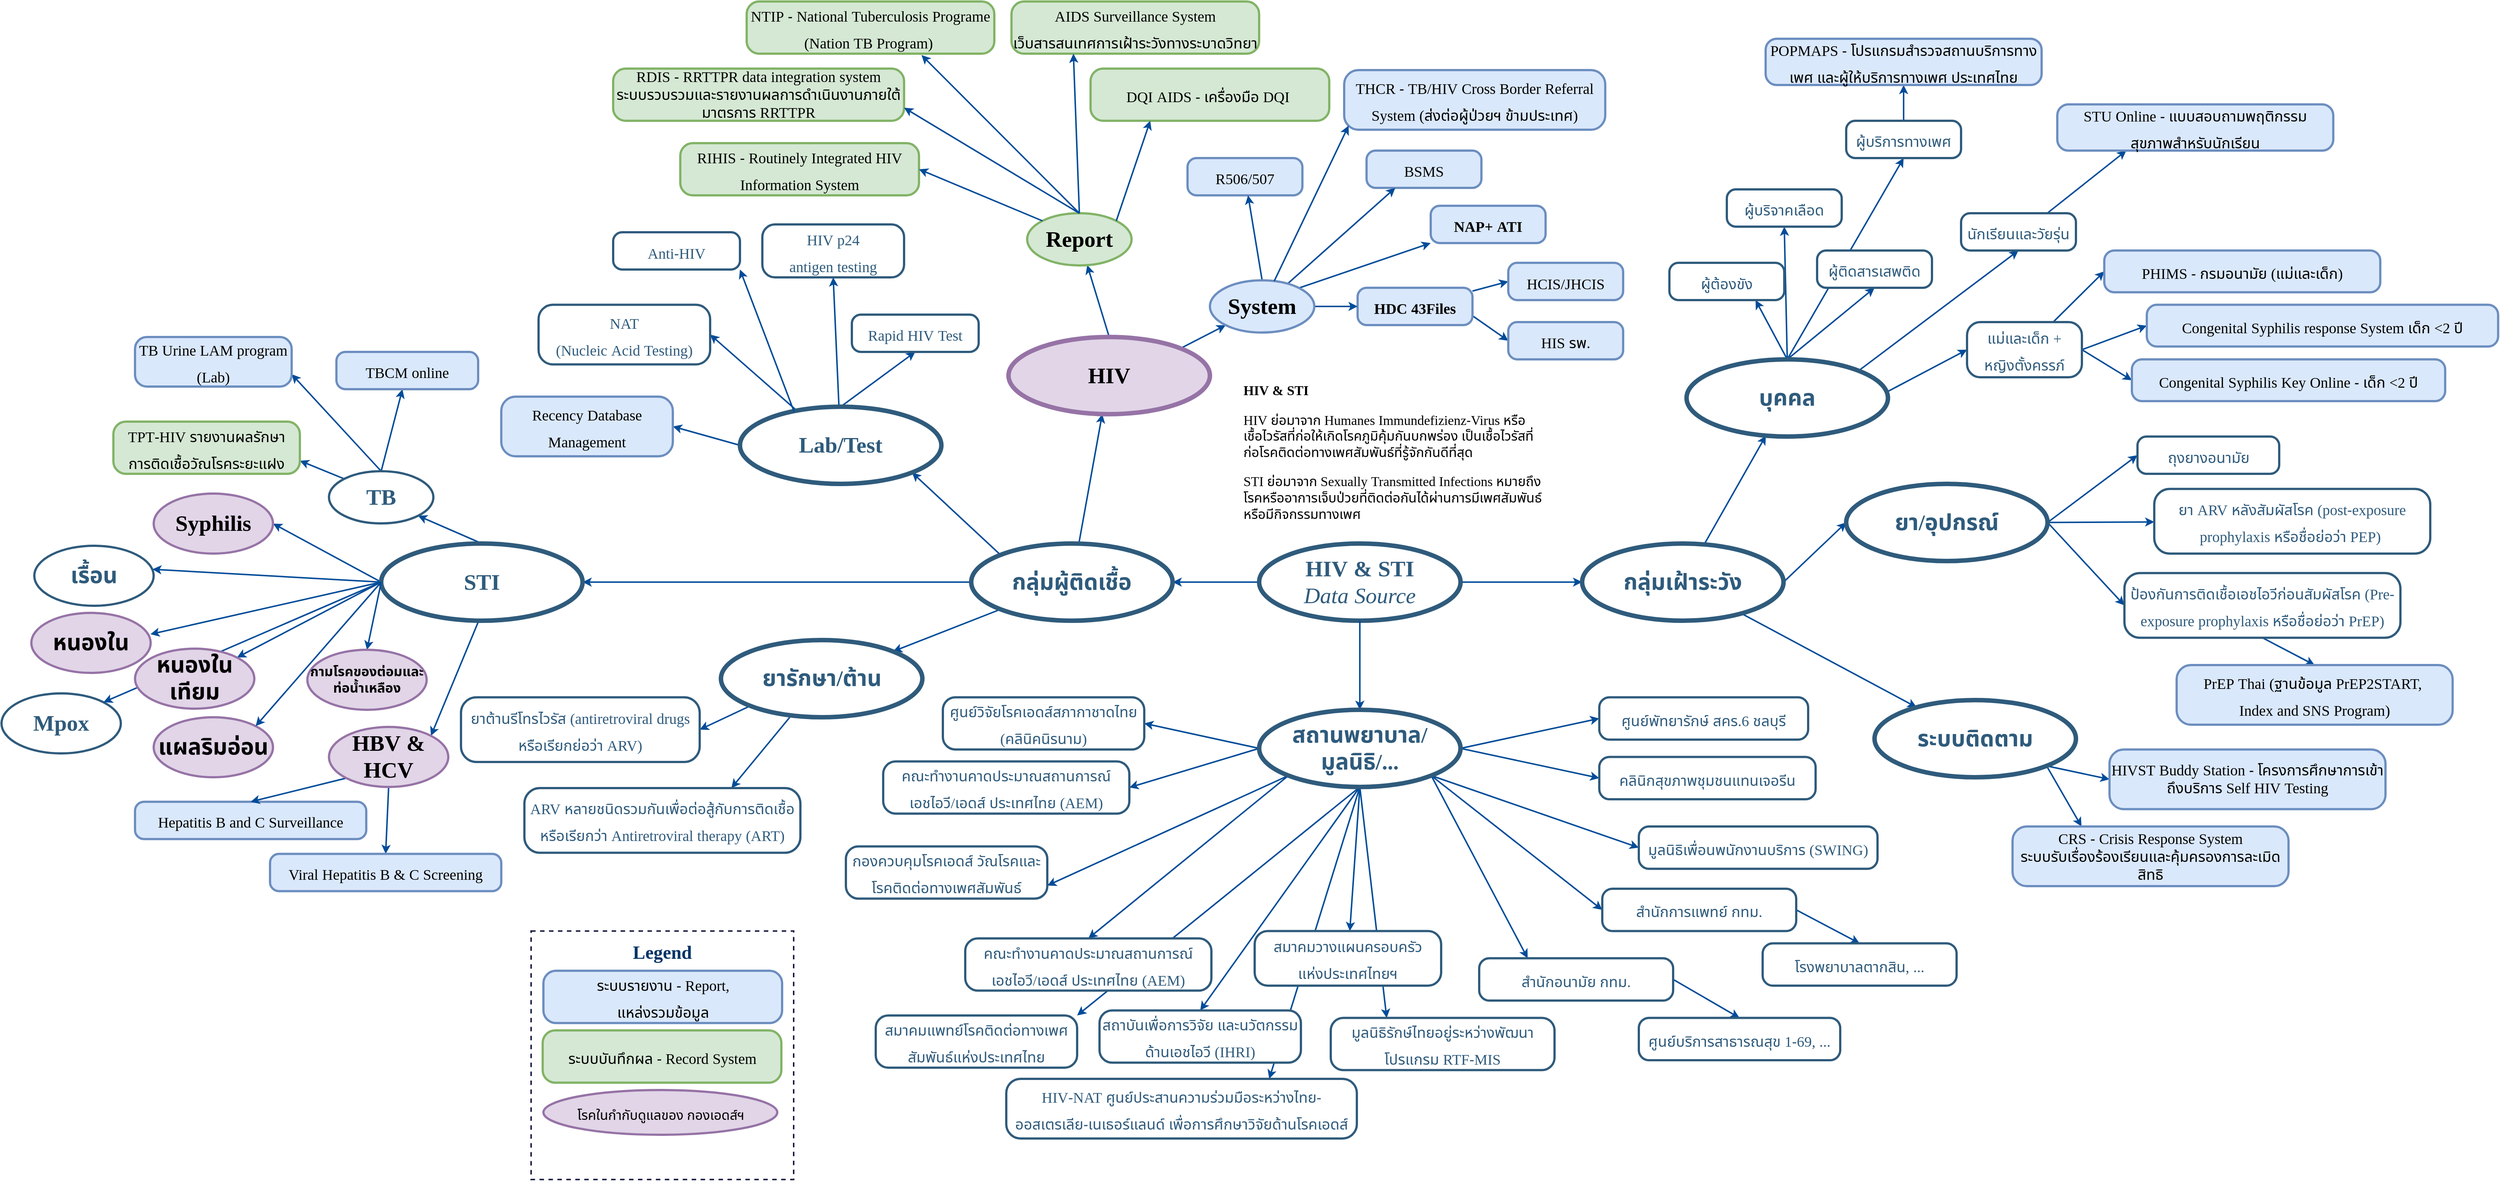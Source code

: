 <mxfile version="22.0.6" type="github">
  <diagram id="6a731a19-8d31-9384-78a2-239565b7b9f0" name="Page-1">
    <mxGraphModel dx="3206" dy="1099" grid="1" gridSize="10" guides="1" tooltips="1" connect="1" arrows="1" fold="1" page="1" pageScale="1" pageWidth="1169" pageHeight="827" background="none" math="0" shadow="0">
      <root>
        <mxCell id="0" />
        <mxCell id="1" parent="0" />
        <mxCell id="7J_HdS-n4SZ6PZK-046m-1518" value="" style="rounded=0;whiteSpace=wrap;html=1;dashed=1;strokeColor=#191a43;strokeWidth=2;" parent="1" vertex="1">
          <mxGeometry x="60" y="1296.74" width="352" height="333.26" as="geometry" />
        </mxCell>
        <mxCell id="NJPSFqTKnOia2GW7wcEC-1544" value="" style="edgeStyle=orthogonalEdgeStyle;rounded=0;orthogonalLoop=1;jettySize=auto;html=1;fontFamily=noto sans thai;fontSource=https%3A%2F%2Ffonts.googleapis.com%2Fcss%3Ffamily%3Dnoto%2Bsans%2Bthai;strokeWidth=2;strokeColor=#004C99;" parent="1" source="1515" target="NJPSFqTKnOia2GW7wcEC-1543" edge="1">
          <mxGeometry relative="1" as="geometry" />
        </mxCell>
        <mxCell id="NJPSFqTKnOia2GW7wcEC-1546" value="" style="edgeStyle=orthogonalEdgeStyle;rounded=0;orthogonalLoop=1;jettySize=auto;html=1;strokeWidth=2;strokeColor=#004C99;" parent="1" source="1515" target="NJPSFqTKnOia2GW7wcEC-1545" edge="1">
          <mxGeometry relative="1" as="geometry" />
        </mxCell>
        <mxCell id="1515" value="HIV &amp;amp; STI&lt;br&gt;&lt;span style=&quot;font-weight: normal;&quot;&gt;&lt;i&gt;Data Source&lt;/i&gt;&lt;/span&gt;" style="ellipse;whiteSpace=wrap;html=1;shadow=0;fontFamily=noto sans thai;fontSize=30;fontColor=#2F5B7C;align=center;strokeColor=#2F5B7C;strokeWidth=6;fillColor=#FFFFFF;fontStyle=1;gradientColor=none;fontSource=https%3A%2F%2Ffonts.googleapis.com%2Fcss%3Ffamily%3Dnoto%2Bsans%2Bthai;" parent="1" vertex="1">
          <mxGeometry x="1036" y="777" width="270" height="103.5" as="geometry" />
        </mxCell>
        <mxCell id="NJPSFqTKnOia2GW7wcEC-1555" value="" style="rounded=0;orthogonalLoop=1;jettySize=auto;html=1;strokeWidth=2;strokeColor=#004C99;" parent="1" source="NJPSFqTKnOia2GW7wcEC-1543" target="NJPSFqTKnOia2GW7wcEC-1554" edge="1">
          <mxGeometry relative="1" as="geometry" />
        </mxCell>
        <mxCell id="NJPSFqTKnOia2GW7wcEC-1557" value="" style="edgeStyle=orthogonalEdgeStyle;rounded=0;orthogonalLoop=1;jettySize=auto;html=1;strokeWidth=2;strokeColor=#004C99;" parent="1" source="NJPSFqTKnOia2GW7wcEC-1543" target="NJPSFqTKnOia2GW7wcEC-1556" edge="1">
          <mxGeometry relative="1" as="geometry" />
        </mxCell>
        <mxCell id="NJPSFqTKnOia2GW7wcEC-1560" value="" style="rounded=0;orthogonalLoop=1;jettySize=auto;html=1;exitX=0.5;exitY=1;exitDx=0;exitDy=0;strokeWidth=2;strokeColor=#004C99;" parent="1" source="1515" target="NJPSFqTKnOia2GW7wcEC-1559" edge="1">
          <mxGeometry relative="1" as="geometry" />
        </mxCell>
        <mxCell id="NJPSFqTKnOia2GW7wcEC-1561" style="rounded=0;orthogonalLoop=1;jettySize=auto;html=1;exitX=0;exitY=1;exitDx=0;exitDy=0;entryX=1;entryY=0;entryDx=0;entryDy=0;strokeWidth=2;strokeColor=#004C99;" parent="1" source="NJPSFqTKnOia2GW7wcEC-1543" target="NJPSFqTKnOia2GW7wcEC-1563" edge="1">
          <mxGeometry relative="1" as="geometry">
            <mxPoint x="510" y="970" as="targetPoint" />
          </mxGeometry>
        </mxCell>
        <mxCell id="NJPSFqTKnOia2GW7wcEC-1565" style="rounded=0;orthogonalLoop=1;jettySize=auto;html=1;exitX=0;exitY=0;exitDx=0;exitDy=0;entryX=1;entryY=1;entryDx=0;entryDy=0;strokeWidth=2;strokeColor=#004C99;" parent="1" source="NJPSFqTKnOia2GW7wcEC-1543" target="NJPSFqTKnOia2GW7wcEC-1564" edge="1">
          <mxGeometry relative="1" as="geometry" />
        </mxCell>
        <mxCell id="NJPSFqTKnOia2GW7wcEC-1543" value="กลุ่มผู้ติดเชื้อ" style="ellipse;whiteSpace=wrap;html=1;shadow=0;fontFamily=noto sans thai;fontSize=30;fontColor=#2F5B7C;align=center;strokeColor=#2F5B7C;strokeWidth=6;fillColor=#FFFFFF;fontStyle=1;gradientColor=none;fontSource=https%3A%2F%2Ffonts.googleapis.com%2Fcss%3Ffamily%3Dnoto%2Bsans%2Bthai;" parent="1" vertex="1">
          <mxGeometry x="650" y="777" width="270" height="103.5" as="geometry" />
        </mxCell>
        <mxCell id="NJPSFqTKnOia2GW7wcEC-1549" value="" style="rounded=0;orthogonalLoop=1;jettySize=auto;html=1;strokeWidth=2;strokeColor=#004C99;" parent="1" source="NJPSFqTKnOia2GW7wcEC-1545" target="NJPSFqTKnOia2GW7wcEC-1548" edge="1">
          <mxGeometry relative="1" as="geometry" />
        </mxCell>
        <mxCell id="NJPSFqTKnOia2GW7wcEC-1551" value="" style="rounded=0;orthogonalLoop=1;jettySize=auto;html=1;strokeWidth=2;strokeColor=#004C99;" parent="1" source="NJPSFqTKnOia2GW7wcEC-1545" target="NJPSFqTKnOia2GW7wcEC-1550" edge="1">
          <mxGeometry relative="1" as="geometry" />
        </mxCell>
        <mxCell id="NJPSFqTKnOia2GW7wcEC-1553" value="" style="rounded=0;orthogonalLoop=1;jettySize=auto;html=1;strokeWidth=2;strokeColor=#004C99;entryX=0;entryY=0.5;entryDx=0;entryDy=0;exitX=1;exitY=0.5;exitDx=0;exitDy=0;" parent="1" source="NJPSFqTKnOia2GW7wcEC-1545" target="NJPSFqTKnOia2GW7wcEC-1552" edge="1">
          <mxGeometry relative="1" as="geometry" />
        </mxCell>
        <mxCell id="NJPSFqTKnOia2GW7wcEC-1545" value="กลุ่มเฝ้าระวัง" style="ellipse;whiteSpace=wrap;html=1;shadow=0;fontFamily=noto sans thai;fontSize=30;fontColor=#2F5B7C;align=center;strokeColor=#2F5B7C;strokeWidth=6;fillColor=#FFFFFF;fontStyle=1;gradientColor=none;fontSource=https%3A%2F%2Ffonts.googleapis.com%2Fcss%3Ffamily%3Dnoto%2Bsans%2Bthai;" parent="1" vertex="1">
          <mxGeometry x="1469" y="777" width="270" height="103.5" as="geometry" />
        </mxCell>
        <mxCell id="NJPSFqTKnOia2GW7wcEC-1725" style="edgeStyle=none;shape=connector;rounded=0;orthogonalLoop=1;jettySize=auto;html=1;exitX=0.5;exitY=0;exitDx=0;exitDy=0;labelBackgroundColor=default;strokeColor=#004C99;strokeWidth=2;align=center;verticalAlign=middle;fontFamily=Helvetica;fontSize=11;fontColor=default;endArrow=classic;entryX=0.75;entryY=1;entryDx=0;entryDy=0;" parent="1" source="NJPSFqTKnOia2GW7wcEC-1548" target="NJPSFqTKnOia2GW7wcEC-1666" edge="1">
          <mxGeometry relative="1" as="geometry" />
        </mxCell>
        <mxCell id="NJPSFqTKnOia2GW7wcEC-1726" style="edgeStyle=none;shape=connector;rounded=0;orthogonalLoop=1;jettySize=auto;html=1;exitX=0.5;exitY=0;exitDx=0;exitDy=0;entryX=0.5;entryY=1;entryDx=0;entryDy=0;labelBackgroundColor=default;strokeColor=#004C99;strokeWidth=2;align=center;verticalAlign=middle;fontFamily=Helvetica;fontSize=11;fontColor=default;endArrow=classic;" parent="1" source="NJPSFqTKnOia2GW7wcEC-1548" target="NJPSFqTKnOia2GW7wcEC-1664" edge="1">
          <mxGeometry relative="1" as="geometry" />
        </mxCell>
        <mxCell id="NJPSFqTKnOia2GW7wcEC-1727" style="edgeStyle=none;shape=connector;rounded=0;orthogonalLoop=1;jettySize=auto;html=1;exitX=0.5;exitY=0;exitDx=0;exitDy=0;entryX=0.5;entryY=1;entryDx=0;entryDy=0;labelBackgroundColor=default;strokeColor=#004C99;strokeWidth=2;align=center;verticalAlign=middle;fontFamily=Helvetica;fontSize=11;fontColor=default;endArrow=classic;" parent="1" source="NJPSFqTKnOia2GW7wcEC-1548" target="NJPSFqTKnOia2GW7wcEC-1665" edge="1">
          <mxGeometry relative="1" as="geometry" />
        </mxCell>
        <mxCell id="NJPSFqTKnOia2GW7wcEC-1728" style="edgeStyle=none;shape=connector;rounded=0;orthogonalLoop=1;jettySize=auto;html=1;exitX=0.5;exitY=0;exitDx=0;exitDy=0;entryX=0.5;entryY=1;entryDx=0;entryDy=0;labelBackgroundColor=default;strokeColor=#004C99;strokeWidth=2;align=center;verticalAlign=middle;fontFamily=Helvetica;fontSize=11;fontColor=default;endArrow=classic;" parent="1" source="NJPSFqTKnOia2GW7wcEC-1548" target="NJPSFqTKnOia2GW7wcEC-1662" edge="1">
          <mxGeometry relative="1" as="geometry" />
        </mxCell>
        <mxCell id="NJPSFqTKnOia2GW7wcEC-1730" style="edgeStyle=none;shape=connector;rounded=0;orthogonalLoop=1;jettySize=auto;html=1;exitX=1;exitY=0;exitDx=0;exitDy=0;entryX=0.5;entryY=1;entryDx=0;entryDy=0;labelBackgroundColor=default;strokeColor=#004C99;strokeWidth=2;align=center;verticalAlign=middle;fontFamily=Helvetica;fontSize=11;fontColor=default;endArrow=classic;" parent="1" source="NJPSFqTKnOia2GW7wcEC-1548" target="NJPSFqTKnOia2GW7wcEC-1642" edge="1">
          <mxGeometry relative="1" as="geometry" />
        </mxCell>
        <mxCell id="NJPSFqTKnOia2GW7wcEC-1731" style="edgeStyle=none;shape=connector;rounded=0;orthogonalLoop=1;jettySize=auto;html=1;exitX=0.997;exitY=0.419;exitDx=0;exitDy=0;entryX=0;entryY=0.5;entryDx=0;entryDy=0;labelBackgroundColor=default;strokeColor=#004C99;strokeWidth=2;align=center;verticalAlign=middle;fontFamily=Helvetica;fontSize=11;fontColor=default;endArrow=classic;exitPerimeter=0;" parent="1" source="NJPSFqTKnOia2GW7wcEC-1548" target="NJPSFqTKnOia2GW7wcEC-1639" edge="1">
          <mxGeometry relative="1" as="geometry" />
        </mxCell>
        <mxCell id="NJPSFqTKnOia2GW7wcEC-1548" value="บุคคล" style="ellipse;whiteSpace=wrap;html=1;shadow=0;fontFamily=noto sans thai;fontSize=30;fontColor=#2F5B7C;align=center;strokeColor=#2F5B7C;strokeWidth=6;fillColor=#FFFFFF;fontStyle=1;gradientColor=none;fontSource=https%3A%2F%2Ffonts.googleapis.com%2Fcss%3Ffamily%3Dnoto%2Bsans%2Bthai;" parent="1" vertex="1">
          <mxGeometry x="1609" y="530" width="270" height="103.5" as="geometry" />
        </mxCell>
        <mxCell id="NJPSFqTKnOia2GW7wcEC-1742" style="edgeStyle=none;shape=connector;rounded=0;orthogonalLoop=1;jettySize=auto;html=1;exitX=1;exitY=1;exitDx=0;exitDy=0;entryX=0;entryY=0.5;entryDx=0;entryDy=0;labelBackgroundColor=default;strokeColor=#004C99;strokeWidth=2;align=center;verticalAlign=middle;fontFamily=Helvetica;fontSize=11;fontColor=default;endArrow=classic;" parent="1" source="NJPSFqTKnOia2GW7wcEC-1550" target="NJPSFqTKnOia2GW7wcEC-1658" edge="1">
          <mxGeometry relative="1" as="geometry" />
        </mxCell>
        <mxCell id="NJPSFqTKnOia2GW7wcEC-1743" style="edgeStyle=none;shape=connector;rounded=0;orthogonalLoop=1;jettySize=auto;html=1;exitX=1;exitY=1;exitDx=0;exitDy=0;entryX=0.25;entryY=0;entryDx=0;entryDy=0;labelBackgroundColor=default;strokeColor=#004C99;strokeWidth=2;align=center;verticalAlign=middle;fontFamily=Helvetica;fontSize=11;fontColor=default;endArrow=classic;" parent="1" source="NJPSFqTKnOia2GW7wcEC-1550" target="NJPSFqTKnOia2GW7wcEC-1659" edge="1">
          <mxGeometry relative="1" as="geometry" />
        </mxCell>
        <mxCell id="NJPSFqTKnOia2GW7wcEC-1550" value="ระบบติดตาม" style="ellipse;whiteSpace=wrap;html=1;shadow=0;fontFamily=noto sans thai;fontSize=30;fontColor=#2F5B7C;align=center;strokeColor=#2F5B7C;strokeWidth=6;fillColor=#FFFFFF;fontStyle=1;gradientColor=none;fontSource=https%3A%2F%2Ffonts.googleapis.com%2Fcss%3Ffamily%3Dnoto%2Bsans%2Bthai;" parent="1" vertex="1">
          <mxGeometry x="1861" y="987" width="270" height="103.5" as="geometry" />
        </mxCell>
        <mxCell id="NJPSFqTKnOia2GW7wcEC-1737" style="edgeStyle=none;shape=connector;rounded=0;orthogonalLoop=1;jettySize=auto;html=1;exitX=1;exitY=0.5;exitDx=0;exitDy=0;labelBackgroundColor=default;strokeColor=#004C99;strokeWidth=2;align=center;verticalAlign=middle;fontFamily=Helvetica;fontSize=11;fontColor=default;endArrow=classic;" parent="1" source="NJPSFqTKnOia2GW7wcEC-1552" target="NJPSFqTKnOia2GW7wcEC-1609" edge="1">
          <mxGeometry relative="1" as="geometry" />
        </mxCell>
        <mxCell id="NJPSFqTKnOia2GW7wcEC-1738" style="edgeStyle=none;shape=connector;rounded=0;orthogonalLoop=1;jettySize=auto;html=1;exitX=1;exitY=0.5;exitDx=0;exitDy=0;entryX=0;entryY=0.5;entryDx=0;entryDy=0;labelBackgroundColor=default;strokeColor=#004C99;strokeWidth=2;align=center;verticalAlign=middle;fontFamily=Helvetica;fontSize=11;fontColor=default;endArrow=classic;" parent="1" source="NJPSFqTKnOia2GW7wcEC-1552" target="NJPSFqTKnOia2GW7wcEC-1667" edge="1">
          <mxGeometry relative="1" as="geometry" />
        </mxCell>
        <mxCell id="NJPSFqTKnOia2GW7wcEC-1739" style="edgeStyle=none;shape=connector;rounded=0;orthogonalLoop=1;jettySize=auto;html=1;exitX=1;exitY=0.5;exitDx=0;exitDy=0;entryX=0;entryY=0.5;entryDx=0;entryDy=0;labelBackgroundColor=default;strokeColor=#004C99;strokeWidth=2;align=center;verticalAlign=middle;fontFamily=Helvetica;fontSize=11;fontColor=default;endArrow=classic;" parent="1" source="NJPSFqTKnOia2GW7wcEC-1552" target="NJPSFqTKnOia2GW7wcEC-1612" edge="1">
          <mxGeometry relative="1" as="geometry" />
        </mxCell>
        <mxCell id="NJPSFqTKnOia2GW7wcEC-1552" value="ยา/อุปกรณ์" style="ellipse;whiteSpace=wrap;html=1;shadow=0;fontFamily=noto sans thai;fontSize=30;fontColor=#2F5B7C;align=center;strokeColor=#2F5B7C;strokeWidth=6;fillColor=#FFFFFF;fontStyle=1;gradientColor=none;fontSource=https%3A%2F%2Ffonts.googleapis.com%2Fcss%3Ffamily%3Dnoto%2Bsans%2Bthai;" parent="1" vertex="1">
          <mxGeometry x="1823" y="697" width="270" height="103.5" as="geometry" />
        </mxCell>
        <mxCell id="NJPSFqTKnOia2GW7wcEC-1670" style="edgeStyle=none;shape=connector;rounded=0;orthogonalLoop=1;jettySize=auto;html=1;exitX=0.5;exitY=0;exitDx=0;exitDy=0;labelBackgroundColor=default;strokeColor=#004C99;strokeWidth=2;align=center;verticalAlign=middle;fontFamily=Helvetica;fontSize=11;fontColor=default;endArrow=classic;" parent="1" source="NJPSFqTKnOia2GW7wcEC-1554" target="NJPSFqTKnOia2GW7wcEC-1653" edge="1">
          <mxGeometry relative="1" as="geometry" />
        </mxCell>
        <mxCell id="NJPSFqTKnOia2GW7wcEC-1671" style="edgeStyle=none;shape=connector;rounded=0;orthogonalLoop=1;jettySize=auto;html=1;exitX=1;exitY=0;exitDx=0;exitDy=0;labelBackgroundColor=default;strokeColor=#004C99;strokeWidth=2;align=center;verticalAlign=middle;fontFamily=Helvetica;fontSize=11;fontColor=default;endArrow=classic;" parent="1" source="NJPSFqTKnOia2GW7wcEC-1554" target="NJPSFqTKnOia2GW7wcEC-1652" edge="1">
          <mxGeometry relative="1" as="geometry" />
        </mxCell>
        <mxCell id="NJPSFqTKnOia2GW7wcEC-1554" value="HIV" style="ellipse;whiteSpace=wrap;html=1;shadow=0;fontFamily=noto sans thai;fontSize=30;align=center;strokeColor=#9673a6;strokeWidth=6;fillColor=#e1d5e7;fontStyle=1;fontSource=https%3A%2F%2Ffonts.googleapis.com%2Fcss%3Ffamily%3Dnoto%2Bsans%2Bthai;" parent="1" vertex="1">
          <mxGeometry x="700" y="500" width="270" height="103.5" as="geometry" />
        </mxCell>
        <mxCell id="NJPSFqTKnOia2GW7wcEC-1693" style="edgeStyle=none;shape=connector;rounded=0;orthogonalLoop=1;jettySize=auto;html=1;exitX=0.5;exitY=0;exitDx=0;exitDy=0;entryX=1;entryY=1;entryDx=0;entryDy=0;labelBackgroundColor=default;strokeColor=#004C99;strokeWidth=2;align=center;verticalAlign=middle;fontFamily=Helvetica;fontSize=11;fontColor=default;endArrow=classic;" parent="1" source="NJPSFqTKnOia2GW7wcEC-1556" target="NJPSFqTKnOia2GW7wcEC-1633" edge="1">
          <mxGeometry relative="1" as="geometry" />
        </mxCell>
        <mxCell id="NJPSFqTKnOia2GW7wcEC-1694" style="edgeStyle=none;shape=connector;rounded=0;orthogonalLoop=1;jettySize=auto;html=1;entryX=1;entryY=0;entryDx=0;entryDy=0;labelBackgroundColor=default;strokeColor=#004C99;strokeWidth=2;align=center;verticalAlign=middle;fontFamily=Helvetica;fontSize=11;fontColor=default;endArrow=classic;" parent="1" target="NJPSFqTKnOia2GW7wcEC-1634" edge="1">
          <mxGeometry relative="1" as="geometry">
            <mxPoint x="-10" y="880" as="sourcePoint" />
          </mxGeometry>
        </mxCell>
        <mxCell id="NJPSFqTKnOia2GW7wcEC-1695" style="edgeStyle=none;shape=connector;rounded=0;orthogonalLoop=1;jettySize=auto;html=1;exitX=0;exitY=0.5;exitDx=0;exitDy=0;labelBackgroundColor=default;strokeColor=#004C99;strokeWidth=2;align=center;verticalAlign=middle;fontFamily=Helvetica;fontSize=11;fontColor=default;endArrow=classic;entryX=1;entryY=0.5;entryDx=0;entryDy=0;" parent="1" source="NJPSFqTKnOia2GW7wcEC-1556" target="NJPSFqTKnOia2GW7wcEC-1635" edge="1">
          <mxGeometry relative="1" as="geometry" />
        </mxCell>
        <mxCell id="NJPSFqTKnOia2GW7wcEC-1696" style="edgeStyle=none;shape=connector;rounded=0;orthogonalLoop=1;jettySize=auto;html=1;exitX=0;exitY=0.5;exitDx=0;exitDy=0;labelBackgroundColor=default;strokeColor=#004C99;strokeWidth=2;align=center;verticalAlign=middle;fontFamily=Helvetica;fontSize=11;fontColor=default;endArrow=classic;entryX=0.989;entryY=0.392;entryDx=0;entryDy=0;entryPerimeter=0;" parent="1" source="NJPSFqTKnOia2GW7wcEC-1556" target="NJPSFqTKnOia2GW7wcEC-1636" edge="1">
          <mxGeometry relative="1" as="geometry" />
        </mxCell>
        <mxCell id="NJPSFqTKnOia2GW7wcEC-1556" value="STI" style="ellipse;whiteSpace=wrap;html=1;shadow=0;fontFamily=noto sans thai;fontSize=30;fontColor=#2F5B7C;align=center;strokeColor=#2F5B7C;strokeWidth=6;fillColor=#FFFFFF;fontStyle=1;gradientColor=none;fontSource=https%3A%2F%2Ffonts.googleapis.com%2Fcss%3Ffamily%3Dnoto%2Bsans%2Bthai;" parent="1" vertex="1">
          <mxGeometry x="-141" y="777" width="270" height="103.5" as="geometry" />
        </mxCell>
        <mxCell id="NJPSFqTKnOia2GW7wcEC-1558" value="&lt;h1 style=&quot;font-size: 18px;&quot;&gt;&lt;font style=&quot;font-size: 18px;&quot;&gt;HIV &amp;amp; STI&lt;/font&gt;&lt;/h1&gt;&lt;p style=&quot;font-size: 18px;&quot;&gt;HIV ย่อมาจาก Humanes Immundefizienz-Virus หรือเชื้อไวรัสที่ก่อให้เกิดโรคภูมิคุ้มกันบกพร่อง เป็นเชื้อไวรัสที่ก่อโรคติดต่อทางเพศสัมพันธ์ที่รู้จักกันดีที่สุด&lt;br style=&quot;font-size: 18px;&quot;&gt;&lt;/p&gt;&lt;p style=&quot;font-size: 18px;&quot;&gt;&lt;font style=&quot;font-size: 18px;&quot;&gt;STI ย่อมาจาก Sexually Transmitted Infections หมายถึงโรคหรืออาการเจ็บป่วยที่ติดต่อกันได้ผ่านการมีเพศสัมพันธ์หรือมีกิจกรรมทางเพศ&lt;br style=&quot;font-size: 18px;&quot;&gt;&lt;/font&gt;&lt;/p&gt;" style="text;html=1;strokeColor=none;fillColor=none;spacing=5;spacingTop=-20;whiteSpace=wrap;overflow=hidden;rounded=0;fontFamily=noto sans thai;fontSource=https%3A%2F%2Ffonts.googleapis.com%2Fcss%3Ffamily%3Dnoto%2Bsans%2Bthai;fontSize=18;" parent="1" vertex="1">
          <mxGeometry x="1010" y="560" width="410" height="230" as="geometry" />
        </mxCell>
        <mxCell id="NJPSFqTKnOia2GW7wcEC-1708" style="edgeStyle=none;shape=connector;rounded=0;orthogonalLoop=1;jettySize=auto;html=1;exitX=0;exitY=0.5;exitDx=0;exitDy=0;entryX=1;entryY=0.5;entryDx=0;entryDy=0;labelBackgroundColor=default;strokeColor=#004C99;strokeWidth=2;align=center;verticalAlign=middle;fontFamily=Helvetica;fontSize=11;fontColor=default;endArrow=classic;" parent="1" source="NJPSFqTKnOia2GW7wcEC-1559" target="NJPSFqTKnOia2GW7wcEC-1617" edge="1">
          <mxGeometry relative="1" as="geometry" />
        </mxCell>
        <mxCell id="NJPSFqTKnOia2GW7wcEC-1709" style="edgeStyle=none;shape=connector;rounded=0;orthogonalLoop=1;jettySize=auto;html=1;exitX=0;exitY=0.5;exitDx=0;exitDy=0;entryX=1;entryY=0.5;entryDx=0;entryDy=0;labelBackgroundColor=default;strokeColor=#004C99;strokeWidth=2;align=center;verticalAlign=middle;fontFamily=Helvetica;fontSize=11;fontColor=default;endArrow=classic;" parent="1" source="NJPSFqTKnOia2GW7wcEC-1559" target="NJPSFqTKnOia2GW7wcEC-1620" edge="1">
          <mxGeometry relative="1" as="geometry" />
        </mxCell>
        <mxCell id="NJPSFqTKnOia2GW7wcEC-1710" style="edgeStyle=none;shape=connector;rounded=0;orthogonalLoop=1;jettySize=auto;html=1;exitX=0;exitY=1;exitDx=0;exitDy=0;entryX=1;entryY=0.75;entryDx=0;entryDy=0;labelBackgroundColor=default;strokeColor=#004C99;strokeWidth=2;align=center;verticalAlign=middle;fontFamily=Helvetica;fontSize=11;fontColor=default;endArrow=classic;" parent="1" source="NJPSFqTKnOia2GW7wcEC-1559" target="NJPSFqTKnOia2GW7wcEC-1641" edge="1">
          <mxGeometry relative="1" as="geometry" />
        </mxCell>
        <mxCell id="NJPSFqTKnOia2GW7wcEC-1712" style="edgeStyle=none;shape=connector;rounded=0;orthogonalLoop=1;jettySize=auto;html=1;exitX=0;exitY=1;exitDx=0;exitDy=0;entryX=0.5;entryY=0;entryDx=0;entryDy=0;labelBackgroundColor=default;strokeColor=#004C99;strokeWidth=2;align=center;verticalAlign=middle;fontFamily=Helvetica;fontSize=11;fontColor=default;endArrow=classic;" parent="1" source="NJPSFqTKnOia2GW7wcEC-1559" target="NJPSFqTKnOia2GW7wcEC-1619" edge="1">
          <mxGeometry relative="1" as="geometry" />
        </mxCell>
        <mxCell id="NJPSFqTKnOia2GW7wcEC-1713" style="edgeStyle=none;shape=connector;rounded=0;orthogonalLoop=1;jettySize=auto;html=1;exitX=0.5;exitY=1;exitDx=0;exitDy=0;labelBackgroundColor=default;strokeColor=#004C99;strokeWidth=2;align=center;verticalAlign=middle;fontFamily=Helvetica;fontSize=11;fontColor=default;endArrow=classic;" parent="1" source="NJPSFqTKnOia2GW7wcEC-1559" target="NJPSFqTKnOia2GW7wcEC-1627" edge="1">
          <mxGeometry relative="1" as="geometry" />
        </mxCell>
        <mxCell id="NJPSFqTKnOia2GW7wcEC-1714" style="edgeStyle=none;shape=connector;rounded=0;orthogonalLoop=1;jettySize=auto;html=1;exitX=0.5;exitY=1;exitDx=0;exitDy=0;entryX=0.5;entryY=0;entryDx=0;entryDy=0;labelBackgroundColor=default;strokeColor=#004C99;strokeWidth=2;align=center;verticalAlign=middle;fontFamily=Helvetica;fontSize=11;fontColor=default;endArrow=classic;" parent="1" source="NJPSFqTKnOia2GW7wcEC-1559" target="NJPSFqTKnOia2GW7wcEC-1616" edge="1">
          <mxGeometry relative="1" as="geometry" />
        </mxCell>
        <mxCell id="NJPSFqTKnOia2GW7wcEC-1715" style="edgeStyle=none;shape=connector;rounded=0;orthogonalLoop=1;jettySize=auto;html=1;exitX=0.5;exitY=1;exitDx=0;exitDy=0;entryX=1;entryY=0;entryDx=0;entryDy=0;labelBackgroundColor=default;strokeColor=#004C99;strokeWidth=2;align=center;verticalAlign=middle;fontFamily=Helvetica;fontSize=11;fontColor=default;endArrow=classic;" parent="1" source="NJPSFqTKnOia2GW7wcEC-1559" target="NJPSFqTKnOia2GW7wcEC-1618" edge="1">
          <mxGeometry relative="1" as="geometry" />
        </mxCell>
        <mxCell id="NJPSFqTKnOia2GW7wcEC-1716" style="edgeStyle=none;shape=connector;rounded=0;orthogonalLoop=1;jettySize=auto;html=1;exitX=0.5;exitY=1;exitDx=0;exitDy=0;entryX=0.75;entryY=0;entryDx=0;entryDy=0;labelBackgroundColor=default;strokeColor=#004C99;strokeWidth=2;align=center;verticalAlign=middle;fontFamily=Helvetica;fontSize=11;fontColor=default;endArrow=classic;" parent="1" source="NJPSFqTKnOia2GW7wcEC-1559" target="NJPSFqTKnOia2GW7wcEC-1628" edge="1">
          <mxGeometry relative="1" as="geometry" />
        </mxCell>
        <mxCell id="NJPSFqTKnOia2GW7wcEC-1717" style="edgeStyle=none;shape=connector;rounded=0;orthogonalLoop=1;jettySize=auto;html=1;exitX=0.5;exitY=1;exitDx=0;exitDy=0;entryX=0.25;entryY=0;entryDx=0;entryDy=0;labelBackgroundColor=default;strokeColor=#004C99;strokeWidth=2;align=center;verticalAlign=middle;fontFamily=Helvetica;fontSize=11;fontColor=default;endArrow=classic;" parent="1" source="NJPSFqTKnOia2GW7wcEC-1559" target="NJPSFqTKnOia2GW7wcEC-1629" edge="1">
          <mxGeometry relative="1" as="geometry" />
        </mxCell>
        <mxCell id="NJPSFqTKnOia2GW7wcEC-1718" style="edgeStyle=none;shape=connector;rounded=0;orthogonalLoop=1;jettySize=auto;html=1;exitX=1;exitY=1;exitDx=0;exitDy=0;entryX=0.25;entryY=0;entryDx=0;entryDy=0;labelBackgroundColor=default;strokeColor=#004C99;strokeWidth=2;align=center;verticalAlign=middle;fontFamily=Helvetica;fontSize=11;fontColor=default;endArrow=classic;" parent="1" source="NJPSFqTKnOia2GW7wcEC-1559" target="NJPSFqTKnOia2GW7wcEC-1623" edge="1">
          <mxGeometry relative="1" as="geometry" />
        </mxCell>
        <mxCell id="NJPSFqTKnOia2GW7wcEC-1719" style="edgeStyle=none;shape=connector;rounded=0;orthogonalLoop=1;jettySize=auto;html=1;exitX=1;exitY=1;exitDx=0;exitDy=0;entryX=0;entryY=0.5;entryDx=0;entryDy=0;labelBackgroundColor=default;strokeColor=#004C99;strokeWidth=2;align=center;verticalAlign=middle;fontFamily=Helvetica;fontSize=11;fontColor=default;endArrow=classic;" parent="1" source="NJPSFqTKnOia2GW7wcEC-1559" target="NJPSFqTKnOia2GW7wcEC-1621" edge="1">
          <mxGeometry relative="1" as="geometry" />
        </mxCell>
        <mxCell id="NJPSFqTKnOia2GW7wcEC-1720" style="edgeStyle=none;shape=connector;rounded=0;orthogonalLoop=1;jettySize=auto;html=1;exitX=1;exitY=1;exitDx=0;exitDy=0;entryX=0;entryY=0.5;entryDx=0;entryDy=0;labelBackgroundColor=default;strokeColor=#004C99;strokeWidth=2;align=center;verticalAlign=middle;fontFamily=Helvetica;fontSize=11;fontColor=default;endArrow=classic;" parent="1" source="NJPSFqTKnOia2GW7wcEC-1559" target="NJPSFqTKnOia2GW7wcEC-1614" edge="1">
          <mxGeometry relative="1" as="geometry" />
        </mxCell>
        <mxCell id="NJPSFqTKnOia2GW7wcEC-1721" style="edgeStyle=none;shape=connector;rounded=0;orthogonalLoop=1;jettySize=auto;html=1;exitX=1;exitY=0.5;exitDx=0;exitDy=0;entryX=0;entryY=0.5;entryDx=0;entryDy=0;labelBackgroundColor=default;strokeColor=#004C99;strokeWidth=2;align=center;verticalAlign=middle;fontFamily=Helvetica;fontSize=11;fontColor=default;endArrow=classic;" parent="1" source="NJPSFqTKnOia2GW7wcEC-1559" target="NJPSFqTKnOia2GW7wcEC-1626" edge="1">
          <mxGeometry relative="1" as="geometry" />
        </mxCell>
        <mxCell id="NJPSFqTKnOia2GW7wcEC-1722" style="edgeStyle=none;shape=connector;rounded=0;orthogonalLoop=1;jettySize=auto;html=1;exitX=1;exitY=0.5;exitDx=0;exitDy=0;entryX=0;entryY=0.5;entryDx=0;entryDy=0;labelBackgroundColor=default;strokeColor=#004C99;strokeWidth=2;align=center;verticalAlign=middle;fontFamily=Helvetica;fontSize=11;fontColor=default;endArrow=classic;" parent="1" source="NJPSFqTKnOia2GW7wcEC-1559" target="NJPSFqTKnOia2GW7wcEC-1625" edge="1">
          <mxGeometry relative="1" as="geometry" />
        </mxCell>
        <mxCell id="NJPSFqTKnOia2GW7wcEC-1559" value="สถานพยาบาล/&lt;br&gt;มูลนิธิ/..." style="ellipse;whiteSpace=wrap;html=1;shadow=0;fontFamily=noto sans thai;fontSize=30;fontColor=#2F5B7C;align=center;strokeColor=#2F5B7C;strokeWidth=6;fillColor=#FFFFFF;fontStyle=1;gradientColor=none;fontSource=https%3A%2F%2Ffonts.googleapis.com%2Fcss%3Ffamily%3Dnoto%2Bsans%2Bthai;" parent="1" vertex="1">
          <mxGeometry x="1036" y="1000" width="270" height="103.5" as="geometry" />
        </mxCell>
        <mxCell id="NJPSFqTKnOia2GW7wcEC-1704" style="edgeStyle=none;shape=connector;rounded=0;orthogonalLoop=1;jettySize=auto;html=1;entryX=0.75;entryY=0;entryDx=0;entryDy=0;labelBackgroundColor=default;strokeColor=#004C99;strokeWidth=2;align=center;verticalAlign=middle;fontFamily=Helvetica;fontSize=11;fontColor=default;endArrow=classic;" parent="1" source="NJPSFqTKnOia2GW7wcEC-1563" target="NJPSFqTKnOia2GW7wcEC-1608" edge="1">
          <mxGeometry relative="1" as="geometry" />
        </mxCell>
        <mxCell id="NJPSFqTKnOia2GW7wcEC-1705" style="edgeStyle=none;shape=connector;rounded=0;orthogonalLoop=1;jettySize=auto;html=1;exitX=0;exitY=1;exitDx=0;exitDy=0;entryX=1;entryY=0.5;entryDx=0;entryDy=0;labelBackgroundColor=default;strokeColor=#004C99;strokeWidth=2;align=center;verticalAlign=middle;fontFamily=Helvetica;fontSize=11;fontColor=default;endArrow=classic;" parent="1" source="NJPSFqTKnOia2GW7wcEC-1563" target="NJPSFqTKnOia2GW7wcEC-1606" edge="1">
          <mxGeometry relative="1" as="geometry" />
        </mxCell>
        <mxCell id="NJPSFqTKnOia2GW7wcEC-1563" value="ยารักษา/ต้าน" style="ellipse;whiteSpace=wrap;html=1;shadow=0;fontFamily=noto sans thai;fontSize=30;fontColor=#2F5B7C;align=center;strokeColor=#2F5B7C;strokeWidth=6;fillColor=#FFFFFF;fontStyle=1;gradientColor=none;fontSource=https%3A%2F%2Ffonts.googleapis.com%2Fcss%3Ffamily%3Dnoto%2Bsans%2Bthai;" parent="1" vertex="1">
          <mxGeometry x="314.5" y="906.5" width="270" height="103.5" as="geometry" />
        </mxCell>
        <mxCell id="NJPSFqTKnOia2GW7wcEC-1672" style="edgeStyle=none;shape=connector;rounded=0;orthogonalLoop=1;jettySize=auto;html=1;entryX=1;entryY=0.5;entryDx=0;entryDy=0;labelBackgroundColor=default;strokeColor=#004C99;strokeWidth=2;align=center;verticalAlign=middle;fontFamily=Helvetica;fontSize=11;fontColor=default;endArrow=classic;exitX=0.289;exitY=0.066;exitDx=0;exitDy=0;exitPerimeter=0;" parent="1" source="NJPSFqTKnOia2GW7wcEC-1564" target="NJPSFqTKnOia2GW7wcEC-1600" edge="1">
          <mxGeometry relative="1" as="geometry" />
        </mxCell>
        <mxCell id="NJPSFqTKnOia2GW7wcEC-1673" style="edgeStyle=none;shape=connector;rounded=0;orthogonalLoop=1;jettySize=auto;html=1;exitX=0.5;exitY=0;exitDx=0;exitDy=0;entryX=0.5;entryY=1;entryDx=0;entryDy=0;labelBackgroundColor=default;strokeColor=#004C99;strokeWidth=2;align=center;verticalAlign=middle;fontFamily=Helvetica;fontSize=11;fontColor=default;endArrow=classic;" parent="1" source="NJPSFqTKnOia2GW7wcEC-1564" target="NJPSFqTKnOia2GW7wcEC-1602" edge="1">
          <mxGeometry relative="1" as="geometry" />
        </mxCell>
        <mxCell id="NJPSFqTKnOia2GW7wcEC-1674" style="edgeStyle=none;shape=connector;rounded=0;orthogonalLoop=1;jettySize=auto;html=1;entryX=0.5;entryY=1;entryDx=0;entryDy=0;labelBackgroundColor=default;strokeColor=#004C99;strokeWidth=2;align=center;verticalAlign=middle;fontFamily=Helvetica;fontSize=11;fontColor=default;endArrow=classic;" parent="1" source="NJPSFqTKnOia2GW7wcEC-1564" target="NJPSFqTKnOia2GW7wcEC-1599" edge="1">
          <mxGeometry relative="1" as="geometry" />
        </mxCell>
        <mxCell id="NJPSFqTKnOia2GW7wcEC-1676" style="edgeStyle=none;shape=connector;rounded=0;orthogonalLoop=1;jettySize=auto;html=1;exitX=0;exitY=0.5;exitDx=0;exitDy=0;entryX=1;entryY=0.5;entryDx=0;entryDy=0;labelBackgroundColor=default;strokeColor=#004C99;strokeWidth=2;align=center;verticalAlign=middle;fontFamily=Helvetica;fontSize=11;fontColor=default;endArrow=classic;" parent="1" source="NJPSFqTKnOia2GW7wcEC-1564" target="NJPSFqTKnOia2GW7wcEC-1604" edge="1">
          <mxGeometry relative="1" as="geometry" />
        </mxCell>
        <mxCell id="NJPSFqTKnOia2GW7wcEC-1564" value="Lab/Test" style="ellipse;whiteSpace=wrap;html=1;shadow=0;fontFamily=noto sans thai;fontSize=30;fontColor=#2F5B7C;align=center;strokeColor=#2F5B7C;strokeWidth=6;fillColor=#FFFFFF;fontStyle=1;gradientColor=none;fontSource=https%3A%2F%2Ffonts.googleapis.com%2Fcss%3Ffamily%3Dnoto%2Bsans%2Bthai;" parent="1" vertex="1">
          <mxGeometry x="340" y="593.5" width="270" height="103.5" as="geometry" />
        </mxCell>
        <mxCell id="NJPSFqTKnOia2GW7wcEC-1687" style="edgeStyle=none;shape=connector;rounded=0;orthogonalLoop=1;jettySize=auto;html=1;exitX=1;exitY=0.75;exitDx=0;exitDy=0;entryX=0;entryY=0.5;entryDx=0;entryDy=0;labelBackgroundColor=default;strokeColor=#004C99;strokeWidth=2;align=center;verticalAlign=middle;fontFamily=Helvetica;fontSize=11;fontColor=default;endArrow=classic;" parent="1" source="NJPSFqTKnOia2GW7wcEC-1587" target="NJPSFqTKnOia2GW7wcEC-1596" edge="1">
          <mxGeometry relative="1" as="geometry" />
        </mxCell>
        <mxCell id="NJPSFqTKnOia2GW7wcEC-1688" style="edgeStyle=none;shape=connector;rounded=0;orthogonalLoop=1;jettySize=auto;html=1;entryX=0;entryY=0.5;entryDx=0;entryDy=0;labelBackgroundColor=default;strokeColor=#004C99;strokeWidth=2;align=center;verticalAlign=middle;fontFamily=Helvetica;fontSize=11;fontColor=default;endArrow=classic;" parent="1" source="NJPSFqTKnOia2GW7wcEC-1587" target="NJPSFqTKnOia2GW7wcEC-1595" edge="1">
          <mxGeometry relative="1" as="geometry" />
        </mxCell>
        <mxCell id="NJPSFqTKnOia2GW7wcEC-1587" value="&lt;font style=&quot;font-size: 20px;&quot;&gt;HDC 43Files&lt;/font&gt;" style="rounded=1;whiteSpace=wrap;html=1;shadow=0;strokeColor=#6c8ebf;strokeWidth=3;align=center;verticalAlign=middle;fontFamily=noto sans thai;fontSource=https%3A%2F%2Ffonts.googleapis.com%2Fcss%3Ffamily%3Dnoto%2Bsans%2Bthai;fontSize=30;fillColor=#dae8fc;arcSize=24;fontStyle=1" parent="1" vertex="1">
          <mxGeometry x="1168" y="434" width="154" height="50" as="geometry" />
        </mxCell>
        <mxCell id="NJPSFqTKnOia2GW7wcEC-1588" value="&lt;font style=&quot;font-size: 20px;&quot;&gt;NAP+ ATI&lt;/font&gt;" style="rounded=1;whiteSpace=wrap;html=1;shadow=0;strokeColor=#6c8ebf;strokeWidth=3;align=center;verticalAlign=middle;fontFamily=noto sans thai;fontSource=https%3A%2F%2Ffonts.googleapis.com%2Fcss%3Ffamily%3Dnoto%2Bsans%2Bthai;fontSize=30;fillColor=#dae8fc;arcSize=24;fontStyle=1" parent="1" vertex="1">
          <mxGeometry x="1266" y="324" width="154" height="50" as="geometry" />
        </mxCell>
        <mxCell id="NJPSFqTKnOia2GW7wcEC-1590" value="&lt;font style=&quot;font-size: 20px;&quot;&gt;R506/507&lt;/font&gt;" style="rounded=1;whiteSpace=wrap;html=1;shadow=0;strokeColor=#6c8ebf;strokeWidth=3;align=center;verticalAlign=middle;fontFamily=noto sans thai;fontSource=https%3A%2F%2Ffonts.googleapis.com%2Fcss%3Ffamily%3Dnoto%2Bsans%2Bthai;fontSize=30;fillColor=#dae8fc;arcSize=24;" parent="1" vertex="1">
          <mxGeometry x="940" y="260" width="154" height="50" as="geometry" />
        </mxCell>
        <mxCell id="NJPSFqTKnOia2GW7wcEC-1592" value="&lt;font style=&quot;font-size: 20px;&quot;&gt;RIHIS - Routinely Integrated HIV Information System&lt;/font&gt;" style="rounded=1;whiteSpace=wrap;html=1;shadow=0;strokeColor=#82b366;strokeWidth=3;align=center;verticalAlign=middle;fontFamily=noto sans thai;fontSource=https%3A%2F%2Ffonts.googleapis.com%2Fcss%3Ffamily%3Dnoto%2Bsans%2Bthai;fontSize=30;fillColor=#d5e8d4;arcSize=24;" parent="1" vertex="1">
          <mxGeometry x="260" y="240" width="320" height="70" as="geometry" />
        </mxCell>
        <mxCell id="NJPSFqTKnOia2GW7wcEC-1594" value="&lt;font style=&quot;font-size: 20px;&quot;&gt;BSMS&lt;/font&gt;" style="rounded=1;whiteSpace=wrap;html=1;shadow=0;strokeColor=#6c8ebf;strokeWidth=3;align=center;verticalAlign=middle;fontFamily=noto sans thai;fontSource=https%3A%2F%2Ffonts.googleapis.com%2Fcss%3Ffamily%3Dnoto%2Bsans%2Bthai;fontSize=30;fillColor=#dae8fc;arcSize=24;" parent="1" vertex="1">
          <mxGeometry x="1180" y="250" width="154" height="50" as="geometry" />
        </mxCell>
        <mxCell id="NJPSFqTKnOia2GW7wcEC-1595" value="&lt;font style=&quot;font-size: 20px;&quot;&gt;HCIS/JHCIS&lt;/font&gt;" style="rounded=1;whiteSpace=wrap;html=1;shadow=0;strokeColor=#6c8ebf;strokeWidth=3;align=center;verticalAlign=middle;fontFamily=noto sans thai;fontSource=https%3A%2F%2Ffonts.googleapis.com%2Fcss%3Ffamily%3Dnoto%2Bsans%2Bthai;fontSize=30;fillColor=#dae8fc;arcSize=24;" parent="1" vertex="1">
          <mxGeometry x="1370" y="400.5" width="154" height="50" as="geometry" />
        </mxCell>
        <mxCell id="NJPSFqTKnOia2GW7wcEC-1596" value="&lt;font style=&quot;font-size: 20px;&quot;&gt;HIS รพ.&lt;/font&gt;" style="rounded=1;whiteSpace=wrap;html=1;shadow=0;strokeColor=#6c8ebf;strokeWidth=3;align=center;verticalAlign=middle;fontFamily=noto sans thai;fontSource=https%3A%2F%2Ffonts.googleapis.com%2Fcss%3Ffamily%3Dnoto%2Bsans%2Bthai;fontSize=30;fillColor=#dae8fc;arcSize=24;" parent="1" vertex="1">
          <mxGeometry x="1370" y="480" width="154" height="50" as="geometry" />
        </mxCell>
        <mxCell id="NJPSFqTKnOia2GW7wcEC-1598" value="&lt;span style=&quot;font-size: 20px;&quot;&gt;Anti-HIV&lt;/span&gt;" style="rounded=1;whiteSpace=wrap;html=1;shadow=0;strokeColor=#2F5B7C;strokeWidth=3;align=center;verticalAlign=middle;fontFamily=noto sans thai;fontSource=https%3A%2F%2Ffonts.googleapis.com%2Fcss%3Ffamily%3Dnoto%2Bsans%2Bthai;fontSize=30;fontColor=#2F5B7C;fillColor=#FFFFFF;gradientColor=none;arcSize=24;" parent="1" vertex="1">
          <mxGeometry x="170" y="359.5" width="170" height="50" as="geometry" />
        </mxCell>
        <mxCell id="NJPSFqTKnOia2GW7wcEC-1599" value="&lt;font style=&quot;font-size: 20px;&quot;&gt;HIV p24 &lt;br&gt;antigen testing&lt;/font&gt;" style="rounded=1;whiteSpace=wrap;html=1;shadow=0;strokeColor=#2F5B7C;strokeWidth=3;align=center;verticalAlign=middle;fontFamily=noto sans thai;fontSource=https%3A%2F%2Ffonts.googleapis.com%2Fcss%3Ffamily%3Dnoto%2Bsans%2Bthai;fontSize=30;fontColor=#2F5B7C;fillColor=#FFFFFF;gradientColor=none;arcSize=24;" parent="1" vertex="1">
          <mxGeometry x="370" y="349" width="190" height="71" as="geometry" />
        </mxCell>
        <mxCell id="NJPSFqTKnOia2GW7wcEC-1600" value="&lt;font style=&quot;font-size: 20px;&quot;&gt;NAT &lt;br&gt;(Nucleic Acid Testing)&lt;/font&gt;" style="rounded=1;whiteSpace=wrap;html=1;shadow=0;strokeColor=#2F5B7C;strokeWidth=3;align=center;verticalAlign=middle;fontFamily=noto sans thai;fontSource=https%3A%2F%2Ffonts.googleapis.com%2Fcss%3Ffamily%3Dnoto%2Bsans%2Bthai;fontSize=30;fontColor=#2F5B7C;fillColor=#FFFFFF;gradientColor=none;arcSize=24;" parent="1" vertex="1">
          <mxGeometry x="70" y="456.75" width="230" height="80" as="geometry" />
        </mxCell>
        <mxCell id="NJPSFqTKnOia2GW7wcEC-1602" value="&lt;span style=&quot;font-size: 20px;&quot;&gt;Rapid HIV Test&lt;/span&gt;" style="rounded=1;whiteSpace=wrap;html=1;shadow=0;strokeColor=#2F5B7C;strokeWidth=3;align=center;verticalAlign=middle;fontFamily=noto sans thai;fontSource=https%3A%2F%2Ffonts.googleapis.com%2Fcss%3Ffamily%3Dnoto%2Bsans%2Bthai;fontSize=30;fontColor=#2F5B7C;fillColor=#FFFFFF;gradientColor=none;arcSize=24;" parent="1" vertex="1">
          <mxGeometry x="490" y="470" width="170" height="50" as="geometry" />
        </mxCell>
        <mxCell id="NJPSFqTKnOia2GW7wcEC-1604" value="&lt;font style=&quot;font-size: 20px;&quot;&gt;Recency Database Management&lt;/font&gt;" style="rounded=1;whiteSpace=wrap;html=1;shadow=0;strokeColor=#6c8ebf;strokeWidth=3;align=center;verticalAlign=middle;fontFamily=noto sans thai;fontSource=https%3A%2F%2Ffonts.googleapis.com%2Fcss%3Ffamily%3Dnoto%2Bsans%2Bthai;fontSize=30;fillColor=#dae8fc;arcSize=24;" parent="1" vertex="1">
          <mxGeometry x="20" y="580" width="230" height="80" as="geometry" />
        </mxCell>
        <mxCell id="NJPSFqTKnOia2GW7wcEC-1606" value="&lt;font style=&quot;font-size: 20px;&quot;&gt;ยาต้านรีโทรไวรัส (antiretroviral drugs หรือเรียกย่อว่า ARV)&lt;/font&gt;" style="rounded=1;whiteSpace=wrap;html=1;shadow=0;strokeColor=#2F5B7C;strokeWidth=3;align=center;verticalAlign=middle;fontFamily=noto sans thai;fontSource=https%3A%2F%2Ffonts.googleapis.com%2Fcss%3Ffamily%3Dnoto%2Bsans%2Bthai;fontSize=30;fontColor=#2F5B7C;fillColor=#FFFFFF;gradientColor=none;arcSize=24;" parent="1" vertex="1">
          <mxGeometry x="-34" y="983.25" width="320" height="86.75" as="geometry" />
        </mxCell>
        <mxCell id="NJPSFqTKnOia2GW7wcEC-1608" value="&lt;font style=&quot;font-size: 20px;&quot;&gt;ARV หลายชนิดรวมกันเพื่อต่อสู้กับการติดเชื้อ หรือเรียกว่า Antiretroviral therapy (ART)&lt;/font&gt;" style="rounded=1;whiteSpace=wrap;html=1;shadow=0;strokeColor=#2F5B7C;strokeWidth=3;align=center;verticalAlign=middle;fontFamily=noto sans thai;fontSource=https%3A%2F%2Ffonts.googleapis.com%2Fcss%3Ffamily%3Dnoto%2Bsans%2Bthai;fontSize=30;fontColor=#2F5B7C;fillColor=#FFFFFF;gradientColor=none;arcSize=24;" parent="1" vertex="1">
          <mxGeometry x="51" y="1105" width="370" height="86.75" as="geometry" />
        </mxCell>
        <mxCell id="NJPSFqTKnOia2GW7wcEC-1609" value="&lt;font style=&quot;font-size: 20px;&quot;&gt;ยา ARV หลังสัมผัสโรค (post-exposure prophylaxis หรือชื่อย่อว่า PEP)&amp;nbsp;&lt;/font&gt;" style="rounded=1;whiteSpace=wrap;html=1;shadow=0;strokeColor=#2F5B7C;strokeWidth=3;align=center;verticalAlign=middle;fontFamily=noto sans thai;fontSource=https%3A%2F%2Ffonts.googleapis.com%2Fcss%3Ffamily%3Dnoto%2Bsans%2Bthai;fontSize=30;fontColor=#2F5B7C;fillColor=#FFFFFF;gradientColor=none;arcSize=24;" parent="1" vertex="1">
          <mxGeometry x="2236" y="703.75" width="370" height="86.75" as="geometry" />
        </mxCell>
        <mxCell id="NJPSFqTKnOia2GW7wcEC-1740" style="edgeStyle=none;shape=connector;rounded=0;orthogonalLoop=1;jettySize=auto;html=1;exitX=0.5;exitY=1;exitDx=0;exitDy=0;labelBackgroundColor=default;strokeColor=#004C99;strokeWidth=2;align=center;verticalAlign=middle;fontFamily=Helvetica;fontSize=11;fontColor=default;endArrow=classic;entryX=0.5;entryY=0;entryDx=0;entryDy=0;" parent="1" source="NJPSFqTKnOia2GW7wcEC-1612" target="NJPSFqTKnOia2GW7wcEC-1649" edge="1">
          <mxGeometry relative="1" as="geometry" />
        </mxCell>
        <mxCell id="NJPSFqTKnOia2GW7wcEC-1612" value="&lt;font style=&quot;font-size: 20px;&quot;&gt;ป้องกันการติดเชื้อเอชไอวีก่อนสัมผัสโรค (Pre-exposure prophylaxis หรือชื่อย่อว่า PrEP)&lt;/font&gt;" style="rounded=1;whiteSpace=wrap;html=1;shadow=0;strokeColor=#2F5B7C;strokeWidth=3;align=center;verticalAlign=middle;fontFamily=noto sans thai;fontSource=https%3A%2F%2Ffonts.googleapis.com%2Fcss%3Ffamily%3Dnoto%2Bsans%2Bthai;fontSize=30;fontColor=#2F5B7C;fillColor=#FFFFFF;gradientColor=none;arcSize=24;" parent="1" vertex="1">
          <mxGeometry x="2196" y="816.62" width="370" height="86.75" as="geometry" />
        </mxCell>
        <mxCell id="NJPSFqTKnOia2GW7wcEC-1614" value="&lt;font style=&quot;font-size: 20px;&quot;&gt;มูลนิธิเพื่อนพนักงานบริการ (SWING)&lt;/font&gt;" style="rounded=1;whiteSpace=wrap;html=1;shadow=0;strokeColor=#2F5B7C;strokeWidth=3;align=center;verticalAlign=middle;fontFamily=noto sans thai;fontSource=https%3A%2F%2Ffonts.googleapis.com%2Fcss%3Ffamily%3Dnoto%2Bsans%2Bthai;fontSize=30;fontColor=#2F5B7C;fillColor=#FFFFFF;gradientColor=none;arcSize=24;" parent="1" vertex="1">
          <mxGeometry x="1545" y="1156.5" width="320" height="56.75" as="geometry" />
        </mxCell>
        <mxCell id="NJPSFqTKnOia2GW7wcEC-1616" value="&lt;font style=&quot;font-size: 20px;&quot;&gt;สถาบันเพื่อการวิจัย และนวัตกรรมด้านเอชไอวี (IHRI)&lt;/font&gt;" style="rounded=1;whiteSpace=wrap;html=1;shadow=0;strokeColor=#2F5B7C;strokeWidth=3;align=center;verticalAlign=middle;fontFamily=noto sans thai;fontSource=https%3A%2F%2Ffonts.googleapis.com%2Fcss%3Ffamily%3Dnoto%2Bsans%2Bthai;fontSize=30;fontColor=#2F5B7C;fillColor=#FFFFFF;gradientColor=none;arcSize=24;" parent="1" vertex="1">
          <mxGeometry x="822" y="1403.25" width="270" height="70" as="geometry" />
        </mxCell>
        <mxCell id="NJPSFqTKnOia2GW7wcEC-1617" value="&lt;font style=&quot;font-size: 20px;&quot;&gt;ศูนย์วิจัยโรคเอดส์สภากาชาดไทย (คลินิคนิรนาม)&lt;/font&gt;" style="rounded=1;whiteSpace=wrap;html=1;shadow=0;strokeColor=#2F5B7C;strokeWidth=3;align=center;verticalAlign=middle;fontFamily=noto sans thai;fontSource=https%3A%2F%2Ffonts.googleapis.com%2Fcss%3Ffamily%3Dnoto%2Bsans%2Bthai;fontSize=30;fontColor=#2F5B7C;fillColor=#FFFFFF;gradientColor=none;arcSize=24;" parent="1" vertex="1">
          <mxGeometry x="612" y="983.25" width="270" height="70" as="geometry" />
        </mxCell>
        <mxCell id="NJPSFqTKnOia2GW7wcEC-1618" value="&lt;font style=&quot;font-size: 20px;&quot;&gt;สมาคมแพทย์โรคติดต่อทางเพศสัมพันธ์แห่งประเทศไทย&lt;/font&gt;" style="rounded=1;whiteSpace=wrap;html=1;shadow=0;strokeColor=#2F5B7C;strokeWidth=3;align=center;verticalAlign=middle;fontFamily=noto sans thai;fontSource=https%3A%2F%2Ffonts.googleapis.com%2Fcss%3Ffamily%3Dnoto%2Bsans%2Bthai;fontSize=30;fontColor=#2F5B7C;fillColor=#FFFFFF;gradientColor=none;arcSize=24;" parent="1" vertex="1">
          <mxGeometry x="522" y="1410" width="270" height="70" as="geometry" />
        </mxCell>
        <mxCell id="NJPSFqTKnOia2GW7wcEC-1619" value="&lt;font style=&quot;font-size: 20px;&quot;&gt;คณะทำงานคาดประมาณสถานการณ์&lt;br&gt;เอชไอวี/เอดส์ ประเทศไทย (AEM)&lt;/font&gt;" style="rounded=1;whiteSpace=wrap;html=1;shadow=0;strokeColor=#2F5B7C;strokeWidth=3;align=center;verticalAlign=middle;fontFamily=noto sans thai;fontSource=https%3A%2F%2Ffonts.googleapis.com%2Fcss%3Ffamily%3Dnoto%2Bsans%2Bthai;fontSize=30;fontColor=#2F5B7C;fillColor=#FFFFFF;gradientColor=none;arcSize=24;" parent="1" vertex="1">
          <mxGeometry x="642" y="1306.62" width="330" height="70" as="geometry" />
        </mxCell>
        <mxCell id="NJPSFqTKnOia2GW7wcEC-1620" value="&lt;font style=&quot;font-size: 20px;&quot;&gt;คณะทำงานคาดประมาณสถานการณ์&lt;br&gt;เอชไอวี/เอดส์ ประเทศไทย (AEM)&lt;/font&gt;" style="rounded=1;whiteSpace=wrap;html=1;shadow=0;strokeColor=#2F5B7C;strokeWidth=3;align=center;verticalAlign=middle;fontFamily=noto sans thai;fontSource=https%3A%2F%2Ffonts.googleapis.com%2Fcss%3Ffamily%3Dnoto%2Bsans%2Bthai;fontSize=30;fontColor=#2F5B7C;fillColor=#FFFFFF;gradientColor=none;arcSize=24;" parent="1" vertex="1">
          <mxGeometry x="532" y="1069.25" width="330" height="70" as="geometry" />
        </mxCell>
        <mxCell id="NJPSFqTKnOia2GW7wcEC-1723" style="edgeStyle=none;shape=connector;rounded=0;orthogonalLoop=1;jettySize=auto;html=1;exitX=1;exitY=0.5;exitDx=0;exitDy=0;entryX=0.5;entryY=0;entryDx=0;entryDy=0;labelBackgroundColor=default;strokeColor=#004C99;strokeWidth=2;align=center;verticalAlign=middle;fontFamily=Helvetica;fontSize=11;fontColor=default;endArrow=classic;" parent="1" source="NJPSFqTKnOia2GW7wcEC-1621" target="NJPSFqTKnOia2GW7wcEC-1622" edge="1">
          <mxGeometry relative="1" as="geometry" />
        </mxCell>
        <mxCell id="NJPSFqTKnOia2GW7wcEC-1621" value="&lt;font style=&quot;font-size: 20px;&quot;&gt;สำนักการแพทย์ กทม.&lt;/font&gt;" style="rounded=1;whiteSpace=wrap;html=1;shadow=0;strokeColor=#2F5B7C;strokeWidth=3;align=center;verticalAlign=middle;fontFamily=noto sans thai;fontSource=https%3A%2F%2Ffonts.googleapis.com%2Fcss%3Ffamily%3Dnoto%2Bsans%2Bthai;fontSize=30;fontColor=#2F5B7C;fillColor=#FFFFFF;gradientColor=none;arcSize=24;" parent="1" vertex="1">
          <mxGeometry x="1496" y="1240" width="260" height="56.75" as="geometry" />
        </mxCell>
        <mxCell id="NJPSFqTKnOia2GW7wcEC-1622" value="&lt;font style=&quot;font-size: 20px;&quot;&gt;โรงพยาบาลตากสิน, ...&lt;/font&gt;" style="rounded=1;whiteSpace=wrap;html=1;shadow=0;strokeColor=#2F5B7C;strokeWidth=3;align=center;verticalAlign=middle;fontFamily=noto sans thai;fontSource=https%3A%2F%2Ffonts.googleapis.com%2Fcss%3Ffamily%3Dnoto%2Bsans%2Bthai;fontSize=30;fontColor=#2F5B7C;fillColor=#FFFFFF;gradientColor=none;arcSize=24;" parent="1" vertex="1">
          <mxGeometry x="1711" y="1313.24" width="260" height="56.75" as="geometry" />
        </mxCell>
        <mxCell id="NJPSFqTKnOia2GW7wcEC-1724" style="edgeStyle=none;shape=connector;rounded=0;orthogonalLoop=1;jettySize=auto;html=1;exitX=1;exitY=0.5;exitDx=0;exitDy=0;entryX=0.5;entryY=0;entryDx=0;entryDy=0;labelBackgroundColor=default;strokeColor=#004C99;strokeWidth=2;align=center;verticalAlign=middle;fontFamily=Helvetica;fontSize=11;fontColor=default;endArrow=classic;" parent="1" source="NJPSFqTKnOia2GW7wcEC-1623" target="NJPSFqTKnOia2GW7wcEC-1624" edge="1">
          <mxGeometry relative="1" as="geometry" />
        </mxCell>
        <mxCell id="NJPSFqTKnOia2GW7wcEC-1623" value="&lt;font style=&quot;font-size: 20px;&quot;&gt;สำนักอนามัย กทม.&lt;/font&gt;" style="rounded=1;whiteSpace=wrap;html=1;shadow=0;strokeColor=#2F5B7C;strokeWidth=3;align=center;verticalAlign=middle;fontFamily=noto sans thai;fontSource=https%3A%2F%2Ffonts.googleapis.com%2Fcss%3Ffamily%3Dnoto%2Bsans%2Bthai;fontSize=30;fontColor=#2F5B7C;fillColor=#FFFFFF;gradientColor=none;arcSize=24;" parent="1" vertex="1">
          <mxGeometry x="1331" y="1333.25" width="260" height="56.75" as="geometry" />
        </mxCell>
        <mxCell id="NJPSFqTKnOia2GW7wcEC-1624" value="&lt;font style=&quot;font-size: 20px;&quot;&gt;ศูนย์บริการสาธารณสุข 1-69, ...&lt;/font&gt;" style="rounded=1;whiteSpace=wrap;html=1;shadow=0;strokeColor=#2F5B7C;strokeWidth=3;align=center;verticalAlign=middle;fontFamily=noto sans thai;fontSource=https%3A%2F%2Ffonts.googleapis.com%2Fcss%3Ffamily%3Dnoto%2Bsans%2Bthai;fontSize=30;fontColor=#2F5B7C;fillColor=#FFFFFF;gradientColor=none;arcSize=24;" parent="1" vertex="1">
          <mxGeometry x="1545" y="1413.25" width="270" height="56.75" as="geometry" />
        </mxCell>
        <mxCell id="NJPSFqTKnOia2GW7wcEC-1625" value="&lt;font style=&quot;font-size: 20px;&quot;&gt;ศูนย์พัทยารักษ์ สคร.6 ชลบุรี&lt;/font&gt;" style="rounded=1;whiteSpace=wrap;html=1;shadow=0;strokeColor=#2F5B7C;strokeWidth=3;align=center;verticalAlign=middle;fontFamily=noto sans thai;fontSource=https%3A%2F%2Ffonts.googleapis.com%2Fcss%3Ffamily%3Dnoto%2Bsans%2Bthai;fontSize=30;fontColor=#2F5B7C;fillColor=#FFFFFF;gradientColor=none;arcSize=24;" parent="1" vertex="1">
          <mxGeometry x="1492" y="983.25" width="280" height="56.75" as="geometry" />
        </mxCell>
        <mxCell id="NJPSFqTKnOia2GW7wcEC-1626" value="&lt;font style=&quot;font-size: 20px;&quot;&gt;คลินิกสุขภาพชุมชนแทนเจอรีน&lt;/font&gt;" style="rounded=1;whiteSpace=wrap;html=1;shadow=0;strokeColor=#2F5B7C;strokeWidth=3;align=center;verticalAlign=middle;fontFamily=noto sans thai;fontSource=https%3A%2F%2Ffonts.googleapis.com%2Fcss%3Ffamily%3Dnoto%2Bsans%2Bthai;fontSize=30;fontColor=#2F5B7C;fillColor=#FFFFFF;gradientColor=none;arcSize=24;" parent="1" vertex="1">
          <mxGeometry x="1492" y="1063.25" width="290" height="56.75" as="geometry" />
        </mxCell>
        <mxCell id="NJPSFqTKnOia2GW7wcEC-1627" value="&lt;font style=&quot;font-size: 20px;&quot;&gt;สมาคมวางแผนครอบครัว&lt;br&gt;แห่งประเทศไทยฯ&lt;/font&gt;" style="rounded=1;whiteSpace=wrap;html=1;shadow=0;strokeColor=#2F5B7C;strokeWidth=3;align=center;verticalAlign=middle;fontFamily=noto sans thai;fontSource=https%3A%2F%2Ffonts.googleapis.com%2Fcss%3Ffamily%3Dnoto%2Bsans%2Bthai;fontSize=30;fontColor=#2F5B7C;fillColor=#FFFFFF;gradientColor=none;arcSize=24;" parent="1" vertex="1">
          <mxGeometry x="1030" y="1296.75" width="250" height="73.25" as="geometry" />
        </mxCell>
        <mxCell id="NJPSFqTKnOia2GW7wcEC-1628" value="&lt;font style=&quot;font-size: 20px;&quot;&gt;HIV-NAT ศูนย์ประสานความร่วมมือระหว่างไทย-ออสเตรเลีย-เนเธอร์แลนด์ เพื่อการศึกษาวิจัยด้านโรคเอดส์&lt;/font&gt;" style="rounded=1;whiteSpace=wrap;html=1;shadow=0;strokeColor=#2F5B7C;strokeWidth=3;align=center;verticalAlign=middle;fontFamily=noto sans thai;fontSource=https%3A%2F%2Ffonts.googleapis.com%2Fcss%3Ffamily%3Dnoto%2Bsans%2Bthai;fontSize=30;fontColor=#2F5B7C;fillColor=#FFFFFF;gradientColor=none;arcSize=24;" parent="1" vertex="1">
          <mxGeometry x="697" y="1494.94" width="470" height="80" as="geometry" />
        </mxCell>
        <mxCell id="NJPSFqTKnOia2GW7wcEC-1629" value="&lt;font style=&quot;font-size: 20px;&quot;&gt;มูลนิธิรักษ์ไทยอยู่ระหว่างพัฒนา โปรแกรม RTF-MIS&lt;/font&gt;" style="rounded=1;whiteSpace=wrap;html=1;shadow=0;strokeColor=#2F5B7C;strokeWidth=3;align=center;verticalAlign=middle;fontFamily=noto sans thai;fontSource=https%3A%2F%2Ffonts.googleapis.com%2Fcss%3Ffamily%3Dnoto%2Bsans%2Bthai;fontSize=30;fontColor=#2F5B7C;fillColor=#FFFFFF;gradientColor=none;arcSize=24;" parent="1" vertex="1">
          <mxGeometry x="1132" y="1413.25" width="300" height="70" as="geometry" />
        </mxCell>
        <mxCell id="NJPSFqTKnOia2GW7wcEC-1631" value="&lt;font style=&quot;font-size: 20px;&quot;&gt;Hepatitis B and C Surveillance&lt;/font&gt;" style="rounded=1;whiteSpace=wrap;html=1;shadow=0;strokeColor=#6c8ebf;strokeWidth=3;align=center;verticalAlign=middle;fontFamily=noto sans thai;fontSource=https%3A%2F%2Ffonts.googleapis.com%2Fcss%3Ffamily%3Dnoto%2Bsans%2Bthai;fontSize=30;fillColor=#dae8fc;arcSize=24;" parent="1" vertex="1">
          <mxGeometry x="-471" y="1123.38" width="310" height="50" as="geometry" />
        </mxCell>
        <mxCell id="NJPSFqTKnOia2GW7wcEC-1699" style="edgeStyle=none;shape=connector;rounded=0;orthogonalLoop=1;jettySize=auto;html=1;exitX=0.5;exitY=0;exitDx=0;exitDy=0;labelBackgroundColor=default;strokeColor=#004C99;strokeWidth=2;align=center;verticalAlign=middle;fontFamily=Helvetica;fontSize=11;fontColor=default;endArrow=classic;" parent="1" source="NJPSFqTKnOia2GW7wcEC-1633" target="NJPSFqTKnOia2GW7wcEC-1646" edge="1">
          <mxGeometry relative="1" as="geometry" />
        </mxCell>
        <mxCell id="NJPSFqTKnOia2GW7wcEC-1700" style="edgeStyle=none;shape=connector;rounded=0;orthogonalLoop=1;jettySize=auto;html=1;labelBackgroundColor=default;strokeColor=#004C99;strokeWidth=2;align=center;verticalAlign=middle;fontFamily=Helvetica;fontSize=11;fontColor=default;endArrow=classic;exitX=0.5;exitY=0;exitDx=0;exitDy=0;entryX=1;entryY=0.75;entryDx=0;entryDy=0;" parent="1" source="NJPSFqTKnOia2GW7wcEC-1633" target="NJPSFqTKnOia2GW7wcEC-1655" edge="1">
          <mxGeometry relative="1" as="geometry" />
        </mxCell>
        <mxCell id="NJPSFqTKnOia2GW7wcEC-1701" style="edgeStyle=none;shape=connector;rounded=0;orthogonalLoop=1;jettySize=auto;html=1;exitX=0;exitY=0;exitDx=0;exitDy=0;entryX=1;entryY=0.75;entryDx=0;entryDy=0;labelBackgroundColor=default;strokeColor=#004C99;strokeWidth=2;align=center;verticalAlign=middle;fontFamily=Helvetica;fontSize=11;fontColor=default;endArrow=classic;" parent="1" source="NJPSFqTKnOia2GW7wcEC-1633" target="NJPSFqTKnOia2GW7wcEC-1650" edge="1">
          <mxGeometry relative="1" as="geometry" />
        </mxCell>
        <mxCell id="NJPSFqTKnOia2GW7wcEC-1633" value="TB" style="ellipse;whiteSpace=wrap;html=1;shadow=0;fontFamily=noto sans thai;fontSize=30;fontColor=#2F5B7C;align=center;strokeColor=#2F5B7C;strokeWidth=3;fillColor=#FFFFFF;fontStyle=1;gradientColor=none;fontSource=https%3A%2F%2Ffonts.googleapis.com%2Fcss%3Ffamily%3Dnoto%2Bsans%2Bthai;" parent="1" vertex="1">
          <mxGeometry x="-211" y="680" width="140" height="70" as="geometry" />
        </mxCell>
        <mxCell id="NJPSFqTKnOia2GW7wcEC-1702" style="edgeStyle=none;shape=connector;rounded=0;orthogonalLoop=1;jettySize=auto;html=1;exitX=0;exitY=1;exitDx=0;exitDy=0;entryX=0.5;entryY=0;entryDx=0;entryDy=0;labelBackgroundColor=default;strokeColor=#004C99;strokeWidth=2;align=center;verticalAlign=middle;fontFamily=Helvetica;fontSize=11;fontColor=default;endArrow=classic;" parent="1" source="NJPSFqTKnOia2GW7wcEC-1634" target="NJPSFqTKnOia2GW7wcEC-1631" edge="1">
          <mxGeometry relative="1" as="geometry" />
        </mxCell>
        <mxCell id="NJPSFqTKnOia2GW7wcEC-1703" style="edgeStyle=none;shape=connector;rounded=0;orthogonalLoop=1;jettySize=auto;html=1;exitX=0.5;exitY=1;exitDx=0;exitDy=0;entryX=0.5;entryY=0;entryDx=0;entryDy=0;labelBackgroundColor=default;strokeColor=#004C99;strokeWidth=2;align=center;verticalAlign=middle;fontFamily=Helvetica;fontSize=11;fontColor=default;endArrow=classic;" parent="1" source="NJPSFqTKnOia2GW7wcEC-1634" target="NJPSFqTKnOia2GW7wcEC-1648" edge="1">
          <mxGeometry relative="1" as="geometry" />
        </mxCell>
        <mxCell id="NJPSFqTKnOia2GW7wcEC-1634" value="HBV &amp;amp; HCV" style="ellipse;whiteSpace=wrap;html=1;shadow=0;fontFamily=noto sans thai;fontSize=30;align=center;strokeColor=#9673a6;strokeWidth=3;fillColor=#e1d5e7;fontStyle=1;fontSource=https%3A%2F%2Ffonts.googleapis.com%2Fcss%3Ffamily%3Dnoto%2Bsans%2Bthai;" parent="1" vertex="1">
          <mxGeometry x="-211" y="1023" width="160" height="80.5" as="geometry" />
        </mxCell>
        <mxCell id="NJPSFqTKnOia2GW7wcEC-1635" value="Syphilis" style="ellipse;whiteSpace=wrap;html=1;shadow=0;fontFamily=noto sans thai;fontSize=30;align=center;strokeColor=#9673a6;strokeWidth=3;fillColor=#e1d5e7;fontStyle=1;fontSource=https%3A%2F%2Ffonts.googleapis.com%2Fcss%3Ffamily%3Dnoto%2Bsans%2Bthai;" parent="1" vertex="1">
          <mxGeometry x="-446" y="710" width="160" height="80.5" as="geometry" />
        </mxCell>
        <mxCell id="NJPSFqTKnOia2GW7wcEC-1636" value="เรื้อน" style="ellipse;whiteSpace=wrap;html=1;shadow=0;fontFamily=noto sans thai;fontSize=30;fontColor=#2F5B7C;align=center;strokeColor=#2F5B7C;strokeWidth=3;fillColor=#FFFFFF;fontStyle=1;gradientColor=none;fontSource=https%3A%2F%2Ffonts.googleapis.com%2Fcss%3Ffamily%3Dnoto%2Bsans%2Bthai;" parent="1" vertex="1">
          <mxGeometry x="-606" y="780" width="160" height="80.5" as="geometry" />
        </mxCell>
        <mxCell id="NJPSFqTKnOia2GW7wcEC-1733" style="edgeStyle=none;shape=connector;rounded=0;orthogonalLoop=1;jettySize=auto;html=1;exitX=0.75;exitY=0;exitDx=0;exitDy=0;entryX=0;entryY=0.5;entryDx=0;entryDy=0;labelBackgroundColor=default;strokeColor=#004C99;strokeWidth=2;align=center;verticalAlign=middle;fontFamily=Helvetica;fontSize=11;fontColor=default;endArrow=classic;" parent="1" source="NJPSFqTKnOia2GW7wcEC-1639" target="NJPSFqTKnOia2GW7wcEC-1640" edge="1">
          <mxGeometry relative="1" as="geometry" />
        </mxCell>
        <mxCell id="NJPSFqTKnOia2GW7wcEC-1735" style="edgeStyle=none;shape=connector;rounded=0;orthogonalLoop=1;jettySize=auto;html=1;exitX=1;exitY=0.5;exitDx=0;exitDy=0;entryX=0;entryY=0.5;entryDx=0;entryDy=0;labelBackgroundColor=default;strokeColor=#004C99;strokeWidth=2;align=center;verticalAlign=middle;fontFamily=Helvetica;fontSize=11;fontColor=default;endArrow=classic;" parent="1" source="NJPSFqTKnOia2GW7wcEC-1639" target="NJPSFqTKnOia2GW7wcEC-1644" edge="1">
          <mxGeometry relative="1" as="geometry" />
        </mxCell>
        <mxCell id="NJPSFqTKnOia2GW7wcEC-1736" style="edgeStyle=none;shape=connector;rounded=0;orthogonalLoop=1;jettySize=auto;html=1;exitX=1;exitY=0.5;exitDx=0;exitDy=0;entryX=0;entryY=0.5;entryDx=0;entryDy=0;labelBackgroundColor=default;strokeColor=#004C99;strokeWidth=2;align=center;verticalAlign=middle;fontFamily=Helvetica;fontSize=11;fontColor=default;endArrow=classic;" parent="1" source="NJPSFqTKnOia2GW7wcEC-1639" target="NJPSFqTKnOia2GW7wcEC-1645" edge="1">
          <mxGeometry relative="1" as="geometry" />
        </mxCell>
        <mxCell id="NJPSFqTKnOia2GW7wcEC-1639" value="&lt;span style=&quot;font-size: 20px;&quot;&gt;แม่และเด็ก + &lt;br&gt;หญิงตั้งครรภ์&lt;/span&gt;" style="rounded=1;whiteSpace=wrap;html=1;shadow=0;strokeColor=#2F5B7C;strokeWidth=3;align=center;verticalAlign=middle;fontFamily=noto sans thai;fontSource=https%3A%2F%2Ffonts.googleapis.com%2Fcss%3Ffamily%3Dnoto%2Bsans%2Bthai;fontSize=30;fontColor=#2F5B7C;fillColor=#FFFFFF;gradientColor=none;arcSize=24;" parent="1" vertex="1">
          <mxGeometry x="1985" y="480" width="154" height="74" as="geometry" />
        </mxCell>
        <mxCell id="NJPSFqTKnOia2GW7wcEC-1640" value="&lt;font style=&quot;font-size: 20px;&quot;&gt;PHIMS - กรมอนามัย (แม่และเด็ก)&lt;/font&gt;" style="rounded=1;whiteSpace=wrap;html=1;shadow=0;strokeColor=#6c8ebf;strokeWidth=3;align=center;verticalAlign=middle;fontFamily=noto sans thai;fontSource=https%3A%2F%2Ffonts.googleapis.com%2Fcss%3Ffamily%3Dnoto%2Bsans%2Bthai;fontSize=30;fillColor=#dae8fc;arcSize=24;" parent="1" vertex="1">
          <mxGeometry x="2169" y="384" width="370" height="56" as="geometry" />
        </mxCell>
        <mxCell id="NJPSFqTKnOia2GW7wcEC-1641" value="&lt;font style=&quot;font-size: 20px;&quot;&gt;กองควบคุมโรคเอดส์ วัณโรคและโรคติดต่อทางเพศสัมพันธ์&lt;/font&gt;" style="rounded=1;whiteSpace=wrap;html=1;shadow=0;strokeColor=#2F5B7C;strokeWidth=3;align=center;verticalAlign=middle;fontFamily=noto sans thai;fontSource=https%3A%2F%2Ffonts.googleapis.com%2Fcss%3Ffamily%3Dnoto%2Bsans%2Bthai;fontSize=30;fontColor=#2F5B7C;fillColor=#FFFFFF;gradientColor=none;arcSize=24;" parent="1" vertex="1">
          <mxGeometry x="482" y="1183.25" width="270" height="70" as="geometry" />
        </mxCell>
        <mxCell id="NJPSFqTKnOia2GW7wcEC-1732" style="edgeStyle=none;shape=connector;rounded=0;orthogonalLoop=1;jettySize=auto;html=1;exitX=0.75;exitY=0;exitDx=0;exitDy=0;entryX=0.25;entryY=1;entryDx=0;entryDy=0;labelBackgroundColor=default;strokeColor=#004C99;strokeWidth=2;align=center;verticalAlign=middle;fontFamily=Helvetica;fontSize=11;fontColor=default;endArrow=classic;" parent="1" source="NJPSFqTKnOia2GW7wcEC-1642" target="NJPSFqTKnOia2GW7wcEC-1643" edge="1">
          <mxGeometry relative="1" as="geometry" />
        </mxCell>
        <mxCell id="NJPSFqTKnOia2GW7wcEC-1642" value="&lt;span style=&quot;font-size: 20px;&quot;&gt;นักเรียนและวัยรุ่น&lt;/span&gt;" style="rounded=1;whiteSpace=wrap;html=1;shadow=0;strokeColor=#2F5B7C;strokeWidth=3;align=center;verticalAlign=middle;fontFamily=noto sans thai;fontSource=https%3A%2F%2Ffonts.googleapis.com%2Fcss%3Ffamily%3Dnoto%2Bsans%2Bthai;fontSize=30;fontColor=#2F5B7C;fillColor=#FFFFFF;gradientColor=none;arcSize=24;" parent="1" vertex="1">
          <mxGeometry x="1977" y="334" width="154" height="50" as="geometry" />
        </mxCell>
        <mxCell id="NJPSFqTKnOia2GW7wcEC-1643" value="&lt;font style=&quot;font-size: 20px;&quot;&gt;STU Online - แบบสอบถามพฤติกรรม&lt;br&gt;สุขภาพสำหรับนักเรียน&lt;/font&gt;" style="rounded=1;whiteSpace=wrap;html=1;shadow=0;strokeColor=#6c8ebf;strokeWidth=3;align=center;verticalAlign=middle;fontFamily=noto sans thai;fontSource=https%3A%2F%2Ffonts.googleapis.com%2Fcss%3Ffamily%3Dnoto%2Bsans%2Bthai;fontSize=30;fillColor=#dae8fc;arcSize=24;" parent="1" vertex="1">
          <mxGeometry x="2106" y="188" width="370" height="62" as="geometry" />
        </mxCell>
        <mxCell id="NJPSFqTKnOia2GW7wcEC-1644" value="&lt;font style=&quot;font-size: 20px;&quot;&gt;Congenital Syphilis response System เด็ก &amp;lt;2 ปี&lt;/font&gt;" style="rounded=1;whiteSpace=wrap;html=1;shadow=0;strokeColor=#6c8ebf;strokeWidth=3;align=center;verticalAlign=middle;fontFamily=noto sans thai;fontSource=https%3A%2F%2Ffonts.googleapis.com%2Fcss%3Ffamily%3Dnoto%2Bsans%2Bthai;fontSize=30;fillColor=#dae8fc;arcSize=24;" parent="1" vertex="1">
          <mxGeometry x="2226" y="456.75" width="471" height="56" as="geometry" />
        </mxCell>
        <mxCell id="NJPSFqTKnOia2GW7wcEC-1645" value="&lt;font style=&quot;font-size: 20px;&quot;&gt;Congenital Syphilis Key Online&amp;nbsp;- เด็ก &amp;lt;2 ปี&lt;/font&gt;" style="rounded=1;whiteSpace=wrap;html=1;shadow=0;strokeColor=#6c8ebf;strokeWidth=3;align=center;verticalAlign=middle;fontFamily=noto sans thai;fontSource=https%3A%2F%2Ffonts.googleapis.com%2Fcss%3Ffamily%3Dnoto%2Bsans%2Bthai;fontSize=30;fillColor=#dae8fc;arcSize=24;" parent="1" vertex="1">
          <mxGeometry x="2206" y="530" width="420" height="56" as="geometry" />
        </mxCell>
        <mxCell id="NJPSFqTKnOia2GW7wcEC-1646" value="&lt;font style=&quot;font-size: 20px;&quot;&gt;TBCM online&lt;/font&gt;" style="rounded=1;whiteSpace=wrap;html=1;shadow=0;strokeColor=#6c8ebf;strokeWidth=3;align=center;verticalAlign=middle;fontFamily=noto sans thai;fontSource=https%3A%2F%2Ffonts.googleapis.com%2Fcss%3Ffamily%3Dnoto%2Bsans%2Bthai;fontSize=30;fillColor=#dae8fc;arcSize=24;" parent="1" vertex="1">
          <mxGeometry x="-201" y="520" width="190" height="50" as="geometry" />
        </mxCell>
        <mxCell id="NJPSFqTKnOia2GW7wcEC-1647" value="&lt;font style=&quot;font-size: 20px;&quot;&gt;NTIP - National Tuberculosis Programe (Nation TB Program)&amp;nbsp;&lt;/font&gt;" style="rounded=1;whiteSpace=wrap;html=1;shadow=0;strokeColor=#82b366;strokeWidth=3;align=center;verticalAlign=middle;fontFamily=noto sans thai;fontSource=https%3A%2F%2Ffonts.googleapis.com%2Fcss%3Ffamily%3Dnoto%2Bsans%2Bthai;fontSize=30;fillColor=#d5e8d4;arcSize=24;" parent="1" vertex="1">
          <mxGeometry x="349" y="50" width="332" height="70" as="geometry" />
        </mxCell>
        <mxCell id="NJPSFqTKnOia2GW7wcEC-1648" value="&lt;font style=&quot;font-size: 20px;&quot;&gt;Viral Hepatitis B &amp;amp; C Screening&lt;/font&gt;" style="rounded=1;whiteSpace=wrap;html=1;shadow=0;strokeColor=#6c8ebf;strokeWidth=3;align=center;verticalAlign=middle;fontFamily=noto sans thai;fontSource=https%3A%2F%2Ffonts.googleapis.com%2Fcss%3Ffamily%3Dnoto%2Bsans%2Bthai;fontSize=30;fillColor=#dae8fc;arcSize=24;" parent="1" vertex="1">
          <mxGeometry x="-290" y="1193.25" width="310" height="50" as="geometry" />
        </mxCell>
        <mxCell id="NJPSFqTKnOia2GW7wcEC-1649" value="&lt;font style=&quot;&quot;&gt;&lt;font style=&quot;font-size: 20px;&quot;&gt;PrEP Thai (ฐานข้อมูล PrEP2START,&amp;nbsp; &lt;br&gt;Index and SNS Program)&lt;/font&gt;&lt;br&gt;&lt;/font&gt;" style="rounded=1;whiteSpace=wrap;html=1;shadow=0;strokeColor=#6c8ebf;strokeWidth=3;align=center;verticalAlign=middle;fontFamily=noto sans thai;fontSource=https%3A%2F%2Ffonts.googleapis.com%2Fcss%3Ffamily%3Dnoto%2Bsans%2Bthai;fontSize=30;fillColor=#dae8fc;arcSize=24;" parent="1" vertex="1">
          <mxGeometry x="2266" y="940" width="370" height="80" as="geometry" />
        </mxCell>
        <mxCell id="NJPSFqTKnOia2GW7wcEC-1650" value="&lt;font style=&quot;font-size: 20px;&quot;&gt;TPT-HIV รายงานผลรักษา&lt;br&gt;การติดเชื้อวัณโรคระยะแฝง&lt;/font&gt;" style="rounded=1;whiteSpace=wrap;html=1;shadow=0;strokeColor=#82b366;strokeWidth=3;align=center;verticalAlign=middle;fontFamily=noto sans thai;fontSource=https%3A%2F%2Ffonts.googleapis.com%2Fcss%3Ffamily%3Dnoto%2Bsans%2Bthai;fontSize=30;fillColor=#d5e8d4;arcSize=24;" parent="1" vertex="1">
          <mxGeometry x="-500" y="613.5" width="250" height="70" as="geometry" />
        </mxCell>
        <mxCell id="NJPSFqTKnOia2GW7wcEC-1651" value="&lt;font style=&quot;font-size: 20px;&quot;&gt;AIDS Surveillance System&lt;br&gt;&lt;span style=&quot;&quot;&gt;เว็บสารสนเทศการเฝ้าระวังทางระบาดวิทยา&lt;/span&gt;&lt;br&gt;&lt;/font&gt;" style="rounded=1;whiteSpace=wrap;html=1;shadow=0;strokeColor=#82b366;strokeWidth=3;align=center;verticalAlign=middle;fontFamily=noto sans thai;fontSource=https%3A%2F%2Ffonts.googleapis.com%2Fcss%3Ffamily%3Dnoto%2Bsans%2Bthai;fontSize=30;fillColor=#d5e8d4;arcSize=24;" parent="1" vertex="1">
          <mxGeometry x="704" y="50" width="332" height="70" as="geometry" />
        </mxCell>
        <mxCell id="NJPSFqTKnOia2GW7wcEC-1685" style="edgeStyle=none;shape=connector;rounded=0;orthogonalLoop=1;jettySize=auto;html=1;exitX=1;exitY=0.5;exitDx=0;exitDy=0;labelBackgroundColor=default;strokeColor=#004C99;strokeWidth=2;align=center;verticalAlign=middle;fontFamily=Helvetica;fontSize=11;fontColor=default;endArrow=classic;" parent="1" source="NJPSFqTKnOia2GW7wcEC-1652" target="NJPSFqTKnOia2GW7wcEC-1587" edge="1">
          <mxGeometry relative="1" as="geometry" />
        </mxCell>
        <mxCell id="NJPSFqTKnOia2GW7wcEC-1686" style="edgeStyle=none;shape=connector;rounded=0;orthogonalLoop=1;jettySize=auto;html=1;exitX=1;exitY=0;exitDx=0;exitDy=0;entryX=0;entryY=1;entryDx=0;entryDy=0;labelBackgroundColor=default;strokeColor=#004C99;strokeWidth=2;align=center;verticalAlign=middle;fontFamily=Helvetica;fontSize=11;fontColor=default;endArrow=classic;" parent="1" source="NJPSFqTKnOia2GW7wcEC-1652" target="NJPSFqTKnOia2GW7wcEC-1588" edge="1">
          <mxGeometry relative="1" as="geometry" />
        </mxCell>
        <mxCell id="NJPSFqTKnOia2GW7wcEC-1690" style="edgeStyle=none;shape=connector;rounded=0;orthogonalLoop=1;jettySize=auto;html=1;entryX=0.25;entryY=1;entryDx=0;entryDy=0;labelBackgroundColor=default;strokeColor=#004C99;strokeWidth=2;align=center;verticalAlign=middle;fontFamily=Helvetica;fontSize=11;fontColor=default;endArrow=classic;" parent="1" source="NJPSFqTKnOia2GW7wcEC-1652" target="NJPSFqTKnOia2GW7wcEC-1594" edge="1">
          <mxGeometry relative="1" as="geometry" />
        </mxCell>
        <mxCell id="NJPSFqTKnOia2GW7wcEC-1691" style="edgeStyle=none;shape=connector;rounded=0;orthogonalLoop=1;jettySize=auto;html=1;exitX=0.5;exitY=0;exitDx=0;exitDy=0;labelBackgroundColor=default;strokeColor=#004C99;strokeWidth=2;align=center;verticalAlign=middle;fontFamily=Helvetica;fontSize=11;fontColor=default;endArrow=classic;" parent="1" source="NJPSFqTKnOia2GW7wcEC-1652" target="NJPSFqTKnOia2GW7wcEC-1590" edge="1">
          <mxGeometry relative="1" as="geometry" />
        </mxCell>
        <mxCell id="NJPSFqTKnOia2GW7wcEC-1652" value="System" style="ellipse;whiteSpace=wrap;html=1;shadow=0;fontFamily=noto sans thai;fontSize=30;align=center;strokeColor=#6c8ebf;strokeWidth=3;fillColor=#dae8fc;fontStyle=1;fontSource=https%3A%2F%2Ffonts.googleapis.com%2Fcss%3Ffamily%3Dnoto%2Bsans%2Bthai;" parent="1" vertex="1">
          <mxGeometry x="970" y="424" width="140" height="70" as="geometry" />
        </mxCell>
        <mxCell id="NJPSFqTKnOia2GW7wcEC-1653" value="Report" style="ellipse;whiteSpace=wrap;html=1;shadow=0;fontFamily=noto sans thai;fontSize=30;align=center;strokeColor=#82b366;strokeWidth=3;fillColor=#d5e8d4;fontStyle=1;fontSource=https%3A%2F%2Ffonts.googleapis.com%2Fcss%3Ffamily%3Dnoto%2Bsans%2Bthai;" parent="1" vertex="1">
          <mxGeometry x="725" y="334" width="140" height="70" as="geometry" />
        </mxCell>
        <mxCell id="NJPSFqTKnOia2GW7wcEC-1655" value="&lt;font style=&quot;font-size: 20px;&quot;&gt;TB Urine LAM program (Lab)&lt;/font&gt;" style="rounded=1;whiteSpace=wrap;html=1;shadow=0;strokeColor=#6c8ebf;strokeWidth=3;align=center;verticalAlign=middle;fontFamily=noto sans thai;fontSource=https%3A%2F%2Ffonts.googleapis.com%2Fcss%3Ffamily%3Dnoto%2Bsans%2Bthai;fontSize=30;fillColor=#dae8fc;arcSize=24;" parent="1" vertex="1">
          <mxGeometry x="-471" y="500" width="210" height="66.5" as="geometry" />
        </mxCell>
        <mxCell id="NJPSFqTKnOia2GW7wcEC-1656" value="&lt;font style=&quot;font-size: 20px;&quot;&gt;DQI AIDS -&amp;nbsp;เครื่องมือ DQI&amp;nbsp;&lt;/font&gt;" style="rounded=1;whiteSpace=wrap;html=1;shadow=0;strokeColor=#82b366;strokeWidth=3;align=center;verticalAlign=middle;fontFamily=noto sans thai;fontSource=https%3A%2F%2Ffonts.googleapis.com%2Fcss%3Ffamily%3Dnoto%2Bsans%2Bthai;fontSize=30;fillColor=#d5e8d4;arcSize=24;" parent="1" vertex="1">
          <mxGeometry x="810" y="140" width="320" height="70" as="geometry" />
        </mxCell>
        <mxCell id="NJPSFqTKnOia2GW7wcEC-1658" value="&lt;font style=&quot;font-size: 20px;&quot;&gt;HIVST Buddy Station - โครงการศึกษาการเข้าถึงบริการ Self HIV Testing&lt;br style=&quot;font-size: 20px;&quot;&gt;&lt;/font&gt;" style="rounded=1;whiteSpace=wrap;html=1;shadow=0;strokeColor=#6c8ebf;strokeWidth=3;align=center;verticalAlign=middle;fontFamily=noto sans thai;fontSource=https%3A%2F%2Ffonts.googleapis.com%2Fcss%3Ffamily%3Dnoto%2Bsans%2Bthai;fontSize=20;fillColor=#dae8fc;arcSize=24;" parent="1" vertex="1">
          <mxGeometry x="2176" y="1053.25" width="370" height="80" as="geometry" />
        </mxCell>
        <mxCell id="NJPSFqTKnOia2GW7wcEC-1659" value="&lt;font style=&quot;font-size: 20px;&quot;&gt;&lt;div style=&quot;font-size: 20px;&quot;&gt;CRS - Crisis Response System&lt;/div&gt;&lt;div style=&quot;font-size: 20px;&quot;&gt;ระบบรับเรื่องร้องเรียนและคุ้มครองการละเมิดสิทธิ&lt;/div&gt;&lt;/font&gt;" style="rounded=1;whiteSpace=wrap;html=1;shadow=0;strokeColor=#6c8ebf;strokeWidth=3;align=center;verticalAlign=middle;fontFamily=noto sans thai;fontSource=https%3A%2F%2Ffonts.googleapis.com%2Fcss%3Ffamily%3Dnoto%2Bsans%2Bthai;fontSize=20;fillColor=#dae8fc;arcSize=24;" parent="1" vertex="1">
          <mxGeometry x="2046" y="1156.5" width="370" height="80" as="geometry" />
        </mxCell>
        <mxCell id="NJPSFqTKnOia2GW7wcEC-1660" value="&lt;font style=&quot;font-size: 20px;&quot;&gt;THCR - TB/HIV Cross Border Referral System (ส่งต่อผู้ป่วยฯ ข้ามประเทศ)&lt;/font&gt;" style="rounded=1;whiteSpace=wrap;html=1;shadow=0;strokeColor=#6c8ebf;strokeWidth=3;align=center;verticalAlign=middle;fontFamily=noto sans thai;fontSource=https%3A%2F%2Ffonts.googleapis.com%2Fcss%3Ffamily%3Dnoto%2Bsans%2Bthai;fontSize=30;fillColor=#dae8fc;arcSize=24;" parent="1" vertex="1">
          <mxGeometry x="1150" y="142" width="350" height="80" as="geometry" />
        </mxCell>
        <mxCell id="NJPSFqTKnOia2GW7wcEC-1661" value="&lt;div style=&quot;font-size: 20px;&quot;&gt;&lt;font style=&quot;font-size: 20px;&quot;&gt;RDIS - RRTTPR data integration system&lt;/font&gt;&lt;/div&gt;&lt;div style=&quot;font-size: 20px;&quot;&gt;&lt;font style=&quot;font-size: 20px;&quot;&gt;ระบบรวบรวมและรายงานผลการดำเนินงานภายใต้มาตรการ RRTTPR&lt;/font&gt;&lt;/div&gt;" style="rounded=1;whiteSpace=wrap;html=1;shadow=0;strokeColor=#82b366;strokeWidth=3;align=center;verticalAlign=middle;fontFamily=noto sans thai;fontSource=https%3A%2F%2Ffonts.googleapis.com%2Fcss%3Ffamily%3Dnoto%2Bsans%2Bthai;fontSize=30;fillColor=#d5e8d4;arcSize=24;" parent="1" vertex="1">
          <mxGeometry x="170" y="140" width="390" height="70" as="geometry" />
        </mxCell>
        <mxCell id="NJPSFqTKnOia2GW7wcEC-1729" style="edgeStyle=none;shape=connector;rounded=0;orthogonalLoop=1;jettySize=auto;html=1;exitX=0.5;exitY=0;exitDx=0;exitDy=0;entryX=0.5;entryY=1;entryDx=0;entryDy=0;labelBackgroundColor=default;strokeColor=#004C99;strokeWidth=2;align=center;verticalAlign=middle;fontFamily=Helvetica;fontSize=11;fontColor=default;endArrow=classic;" parent="1" source="NJPSFqTKnOia2GW7wcEC-1662" target="NJPSFqTKnOia2GW7wcEC-1663" edge="1">
          <mxGeometry relative="1" as="geometry" />
        </mxCell>
        <mxCell id="NJPSFqTKnOia2GW7wcEC-1662" value="&lt;span style=&quot;font-size: 20px;&quot;&gt;ผู้บริการทางเพศ&lt;/span&gt;" style="rounded=1;whiteSpace=wrap;html=1;shadow=0;strokeColor=#2F5B7C;strokeWidth=3;align=center;verticalAlign=middle;fontFamily=noto sans thai;fontSource=https%3A%2F%2Ffonts.googleapis.com%2Fcss%3Ffamily%3Dnoto%2Bsans%2Bthai;fontSize=30;fontColor=#2F5B7C;fillColor=#FFFFFF;gradientColor=none;arcSize=24;" parent="1" vertex="1">
          <mxGeometry x="1823" y="210" width="154" height="50" as="geometry" />
        </mxCell>
        <mxCell id="NJPSFqTKnOia2GW7wcEC-1663" value="&lt;font style=&quot;font-size: 20px;&quot;&gt;POPMAPS - โปรแกรมสำรวจสถานบริการทางเพศ และผู้ให้บริการทางเพศ ประเทศไทย&lt;/font&gt;" style="rounded=1;whiteSpace=wrap;html=1;shadow=0;strokeColor=#6c8ebf;strokeWidth=3;align=center;verticalAlign=middle;fontFamily=noto sans thai;fontSource=https%3A%2F%2Ffonts.googleapis.com%2Fcss%3Ffamily%3Dnoto%2Bsans%2Bthai;fontSize=30;fillColor=#dae8fc;arcSize=24;" parent="1" vertex="1">
          <mxGeometry x="1715" y="100" width="370" height="62" as="geometry" />
        </mxCell>
        <mxCell id="NJPSFqTKnOia2GW7wcEC-1664" value="&lt;span style=&quot;font-size: 20px;&quot;&gt;ผู้ติดสารเสพติด&lt;/span&gt;" style="rounded=1;whiteSpace=wrap;html=1;shadow=0;strokeColor=#2F5B7C;strokeWidth=3;align=center;verticalAlign=middle;fontFamily=noto sans thai;fontSource=https%3A%2F%2Ffonts.googleapis.com%2Fcss%3Ffamily%3Dnoto%2Bsans%2Bthai;fontSize=30;fontColor=#2F5B7C;fillColor=#FFFFFF;gradientColor=none;arcSize=24;" parent="1" vertex="1">
          <mxGeometry x="1784" y="384" width="154" height="50" as="geometry" />
        </mxCell>
        <mxCell id="NJPSFqTKnOia2GW7wcEC-1665" value="&lt;span style=&quot;font-size: 20px;&quot;&gt;ผู้บริจาคเลือด&lt;/span&gt;" style="rounded=1;whiteSpace=wrap;html=1;shadow=0;strokeColor=#2F5B7C;strokeWidth=3;align=center;verticalAlign=middle;fontFamily=noto sans thai;fontSource=https%3A%2F%2Ffonts.googleapis.com%2Fcss%3Ffamily%3Dnoto%2Bsans%2Bthai;fontSize=30;fontColor=#2F5B7C;fillColor=#FFFFFF;gradientColor=none;arcSize=24;" parent="1" vertex="1">
          <mxGeometry x="1663" y="302" width="154" height="50" as="geometry" />
        </mxCell>
        <mxCell id="NJPSFqTKnOia2GW7wcEC-1666" value="&lt;span style=&quot;font-size: 20px;&quot;&gt;ผู้ต้องขัง&lt;/span&gt;" style="rounded=1;whiteSpace=wrap;html=1;shadow=0;strokeColor=#2F5B7C;strokeWidth=3;align=center;verticalAlign=middle;fontFamily=noto sans thai;fontSource=https%3A%2F%2Ffonts.googleapis.com%2Fcss%3Ffamily%3Dnoto%2Bsans%2Bthai;fontSize=30;fontColor=#2F5B7C;fillColor=#FFFFFF;gradientColor=none;arcSize=24;" parent="1" vertex="1">
          <mxGeometry x="1586" y="400.5" width="154" height="50" as="geometry" />
        </mxCell>
        <mxCell id="NJPSFqTKnOia2GW7wcEC-1667" value="&lt;span style=&quot;font-size: 20px;&quot;&gt;ถุงยางอนามัย&lt;/span&gt;" style="rounded=1;whiteSpace=wrap;html=1;shadow=0;strokeColor=#2F5B7C;strokeWidth=3;align=center;verticalAlign=middle;fontFamily=noto sans thai;fontSource=https%3A%2F%2Ffonts.googleapis.com%2Fcss%3Ffamily%3Dnoto%2Bsans%2Bthai;fontSize=30;fontColor=#2F5B7C;fillColor=#FFFFFF;gradientColor=none;arcSize=24;" parent="1" vertex="1">
          <mxGeometry x="2213.5" y="633.5" width="190" height="50" as="geometry" />
        </mxCell>
        <mxCell id="NJPSFqTKnOia2GW7wcEC-1669" value="หนองใน" style="ellipse;whiteSpace=wrap;html=1;shadow=0;fontFamily=noto sans thai;fontSize=30;align=center;strokeColor=#9673a6;strokeWidth=3;fillColor=#e1d5e7;fontStyle=1;fontSource=https%3A%2F%2Ffonts.googleapis.com%2Fcss%3Ffamily%3Dnoto%2Bsans%2Bthai;" parent="1" vertex="1">
          <mxGeometry x="-610" y="870" width="160" height="80.5" as="geometry" />
        </mxCell>
        <mxCell id="NJPSFqTKnOia2GW7wcEC-1677" style="edgeStyle=none;shape=connector;rounded=0;orthogonalLoop=1;jettySize=auto;html=1;exitX=0.75;exitY=0;exitDx=0;exitDy=0;labelBackgroundColor=default;strokeColor=#004C99;strokeWidth=2;align=center;verticalAlign=middle;fontFamily=Helvetica;fontSize=11;fontColor=default;endArrow=classic;" parent="1" source="NJPSFqTKnOia2GW7wcEC-1600" target="NJPSFqTKnOia2GW7wcEC-1600" edge="1">
          <mxGeometry relative="1" as="geometry" />
        </mxCell>
        <mxCell id="NJPSFqTKnOia2GW7wcEC-1678" style="edgeStyle=none;shape=connector;rounded=0;orthogonalLoop=1;jettySize=auto;html=1;entryX=1;entryY=1;entryDx=0;entryDy=0;labelBackgroundColor=default;strokeColor=#004C99;strokeWidth=2;align=center;verticalAlign=middle;fontFamily=Helvetica;fontSize=11;fontColor=default;endArrow=classic;exitX=0.269;exitY=0.066;exitDx=0;exitDy=0;exitPerimeter=0;" parent="1" source="NJPSFqTKnOia2GW7wcEC-1564" target="NJPSFqTKnOia2GW7wcEC-1598" edge="1">
          <mxGeometry relative="1" as="geometry">
            <mxPoint x="448" y="546.46" as="sourcePoint" />
            <mxPoint x="330" y="443.46" as="targetPoint" />
          </mxGeometry>
        </mxCell>
        <mxCell id="NJPSFqTKnOia2GW7wcEC-1679" style="edgeStyle=none;shape=connector;rounded=0;orthogonalLoop=1;jettySize=auto;html=1;exitX=0.5;exitY=0;exitDx=0;exitDy=0;entryX=0.706;entryY=1.026;entryDx=0;entryDy=0;entryPerimeter=0;labelBackgroundColor=default;strokeColor=#004C99;strokeWidth=2;align=center;verticalAlign=middle;fontFamily=Helvetica;fontSize=11;fontColor=default;endArrow=classic;" parent="1" source="NJPSFqTKnOia2GW7wcEC-1653" target="NJPSFqTKnOia2GW7wcEC-1647" edge="1">
          <mxGeometry relative="1" as="geometry" />
        </mxCell>
        <mxCell id="NJPSFqTKnOia2GW7wcEC-1680" style="edgeStyle=none;shape=connector;rounded=0;orthogonalLoop=1;jettySize=auto;html=1;entryX=1;entryY=0.5;entryDx=0;entryDy=0;labelBackgroundColor=default;strokeColor=#004C99;strokeWidth=2;align=center;verticalAlign=middle;fontFamily=Helvetica;fontSize=11;fontColor=default;endArrow=classic;exitX=0;exitY=0;exitDx=0;exitDy=0;" parent="1" source="NJPSFqTKnOia2GW7wcEC-1653" target="NJPSFqTKnOia2GW7wcEC-1592" edge="1">
          <mxGeometry relative="1" as="geometry">
            <mxPoint x="790" y="332" as="sourcePoint" />
            <mxPoint x="449.61" y="100.18" as="targetPoint" />
          </mxGeometry>
        </mxCell>
        <mxCell id="NJPSFqTKnOia2GW7wcEC-1681" style="edgeStyle=none;shape=connector;rounded=0;orthogonalLoop=1;jettySize=auto;html=1;entryX=1;entryY=0.75;entryDx=0;entryDy=0;labelBackgroundColor=default;strokeColor=#004C99;strokeWidth=2;align=center;verticalAlign=middle;fontFamily=Helvetica;fontSize=11;fontColor=default;endArrow=classic;exitX=0.5;exitY=0;exitDx=0;exitDy=0;" parent="1" source="NJPSFqTKnOia2GW7wcEC-1653" target="NJPSFqTKnOia2GW7wcEC-1661" edge="1">
          <mxGeometry relative="1" as="geometry">
            <mxPoint x="720" y="352" as="sourcePoint" />
            <mxPoint x="520" y="246" as="targetPoint" />
          </mxGeometry>
        </mxCell>
        <mxCell id="NJPSFqTKnOia2GW7wcEC-1682" style="edgeStyle=none;shape=connector;rounded=0;orthogonalLoop=1;jettySize=auto;html=1;exitX=0.5;exitY=0;exitDx=0;exitDy=0;entryX=0.25;entryY=1;entryDx=0;entryDy=0;labelBackgroundColor=default;strokeColor=#004C99;strokeWidth=2;align=center;verticalAlign=middle;fontFamily=Helvetica;fontSize=11;fontColor=default;endArrow=classic;" parent="1" source="NJPSFqTKnOia2GW7wcEC-1653" target="NJPSFqTKnOia2GW7wcEC-1651" edge="1">
          <mxGeometry relative="1" as="geometry">
            <mxPoint x="830" y="340" as="sourcePoint" />
            <mxPoint x="659" y="118" as="targetPoint" />
          </mxGeometry>
        </mxCell>
        <mxCell id="NJPSFqTKnOia2GW7wcEC-1683" style="edgeStyle=none;shape=connector;rounded=0;orthogonalLoop=1;jettySize=auto;html=1;labelBackgroundColor=default;strokeColor=#004C99;strokeWidth=2;align=center;verticalAlign=middle;fontFamily=Helvetica;fontSize=11;fontColor=default;endArrow=classic;entryX=0.25;entryY=1;entryDx=0;entryDy=0;exitX=1;exitY=0;exitDx=0;exitDy=0;" parent="1" source="NJPSFqTKnOia2GW7wcEC-1653" target="NJPSFqTKnOia2GW7wcEC-1656" edge="1">
          <mxGeometry relative="1" as="geometry">
            <mxPoint x="830" y="350" as="sourcePoint" />
            <mxPoint x="833" y="110" as="targetPoint" />
          </mxGeometry>
        </mxCell>
        <mxCell id="NJPSFqTKnOia2GW7wcEC-1692" style="edgeStyle=none;shape=connector;rounded=0;orthogonalLoop=1;jettySize=auto;html=1;entryX=0.017;entryY=0.932;entryDx=0;entryDy=0;entryPerimeter=0;labelBackgroundColor=default;strokeColor=#004C99;strokeWidth=2;align=center;verticalAlign=middle;fontFamily=Helvetica;fontSize=11;fontColor=default;endArrow=classic;" parent="1" source="NJPSFqTKnOia2GW7wcEC-1652" target="NJPSFqTKnOia2GW7wcEC-1660" edge="1">
          <mxGeometry relative="1" as="geometry" />
        </mxCell>
        <mxCell id="NJPSFqTKnOia2GW7wcEC-1697" style="edgeStyle=none;shape=connector;rounded=0;orthogonalLoop=1;jettySize=auto;html=1;exitX=0;exitY=0.5;exitDx=0;exitDy=0;entryX=0.998;entryY=0.356;entryDx=0;entryDy=0;labelBackgroundColor=default;strokeColor=#004C99;strokeWidth=2;align=center;verticalAlign=middle;fontFamily=Helvetica;fontSize=11;fontColor=default;endArrow=classic;entryPerimeter=0;" parent="1" source="NJPSFqTKnOia2GW7wcEC-1556" target="NJPSFqTKnOia2GW7wcEC-1669" edge="1">
          <mxGeometry relative="1" as="geometry" />
        </mxCell>
        <mxCell id="7J_HdS-n4SZ6PZK-046m-1515" value="&lt;span style=&quot;font-size: 20px;&quot;&gt;ระบบรายงาน - Report, &lt;br&gt;แหล่งรวมข้อมูล&lt;/span&gt;" style="rounded=1;whiteSpace=wrap;html=1;shadow=0;strokeColor=#6c8ebf;strokeWidth=3;align=center;verticalAlign=middle;fontFamily=noto sans thai;fontSource=https%3A%2F%2Ffonts.googleapis.com%2Fcss%3Ffamily%3Dnoto%2Bsans%2Bthai;fontSize=30;fillColor=#dae8fc;arcSize=24;" parent="1" vertex="1">
          <mxGeometry x="76.5" y="1349.98" width="320" height="70.12" as="geometry" />
        </mxCell>
        <mxCell id="7J_HdS-n4SZ6PZK-046m-1516" value="&lt;font style=&quot;font-size: 20px;&quot;&gt;ระบบบันทึกผล - Record System&lt;/font&gt;" style="rounded=1;whiteSpace=wrap;html=1;shadow=0;strokeColor=#82b366;strokeWidth=3;align=center;verticalAlign=middle;fontFamily=noto sans thai;fontSource=https%3A%2F%2Ffonts.googleapis.com%2Fcss%3Ffamily%3Dnoto%2Bsans%2Bthai;fontSize=30;fillColor=#d5e8d4;arcSize=24;" parent="1" vertex="1">
          <mxGeometry x="75.5" y="1429.98" width="320" height="70.12" as="geometry" />
        </mxCell>
        <mxCell id="7J_HdS-n4SZ6PZK-046m-1517" value="&lt;font style=&quot;font-size: 25px;&quot; data-font-src=&quot;https://fonts.googleapis.com/css?family=noto+sans+thai&quot; face=&quot;noto sans thai&quot;&gt;Legend&lt;/font&gt;" style="text;html=1;strokeColor=none;fillColor=none;align=center;verticalAlign=middle;whiteSpace=wrap;rounded=0;fontStyle=1;fontColor=#003366;" parent="1" vertex="1">
          <mxGeometry x="205.5" y="1309.98" width="60" height="30" as="geometry" />
        </mxCell>
        <mxCell id="DMNPTBQj0mlvpX44KRZr-1515" value="แผลริมอ่อน" style="ellipse;whiteSpace=wrap;html=1;shadow=0;fontFamily=noto sans thai;fontSize=30;align=center;strokeColor=#9673a6;strokeWidth=3;fillColor=#e1d5e7;fontStyle=1;fontSource=https%3A%2F%2Ffonts.googleapis.com%2Fcss%3Ffamily%3Dnoto%2Bsans%2Bthai;" vertex="1" parent="1">
          <mxGeometry x="-446" y="1010" width="160" height="80.5" as="geometry" />
        </mxCell>
        <mxCell id="DMNPTBQj0mlvpX44KRZr-1519" style="edgeStyle=none;shape=connector;rounded=0;orthogonalLoop=1;jettySize=auto;html=1;exitX=0;exitY=0.5;exitDx=0;exitDy=0;labelBackgroundColor=default;strokeColor=#004C99;strokeWidth=2;align=center;verticalAlign=middle;fontFamily=Helvetica;fontSize=11;fontColor=default;endArrow=classic;entryX=1;entryY=0;entryDx=0;entryDy=0;" edge="1" parent="1" source="NJPSFqTKnOia2GW7wcEC-1556" target="DMNPTBQj0mlvpX44KRZr-1516">
          <mxGeometry relative="1" as="geometry">
            <mxPoint x="-131" y="839" as="sourcePoint" />
            <mxPoint x="-440" y="909" as="targetPoint" />
          </mxGeometry>
        </mxCell>
        <mxCell id="DMNPTBQj0mlvpX44KRZr-1520" style="edgeStyle=none;shape=connector;rounded=0;orthogonalLoop=1;jettySize=auto;html=1;exitX=0;exitY=0.5;exitDx=0;exitDy=0;labelBackgroundColor=default;strokeColor=#004C99;strokeWidth=2;align=center;verticalAlign=middle;fontFamily=Helvetica;fontSize=11;fontColor=default;endArrow=classic;entryX=1;entryY=0;entryDx=0;entryDy=0;" edge="1" parent="1" source="NJPSFqTKnOia2GW7wcEC-1556" target="DMNPTBQj0mlvpX44KRZr-1515">
          <mxGeometry relative="1" as="geometry">
            <mxPoint x="-131" y="839" as="sourcePoint" />
            <mxPoint x="-324" y="940" as="targetPoint" />
          </mxGeometry>
        </mxCell>
        <mxCell id="DMNPTBQj0mlvpX44KRZr-1521" style="edgeStyle=none;shape=connector;rounded=0;orthogonalLoop=1;jettySize=auto;html=1;labelBackgroundColor=default;strokeColor=#004C99;strokeWidth=2;align=center;verticalAlign=middle;fontFamily=Helvetica;fontSize=11;fontColor=default;endArrow=classic;entryX=0.5;entryY=0;entryDx=0;entryDy=0;exitX=0;exitY=0.5;exitDx=0;exitDy=0;" edge="1" parent="1" source="NJPSFqTKnOia2GW7wcEC-1556" target="DMNPTBQj0mlvpX44KRZr-1517">
          <mxGeometry relative="1" as="geometry">
            <mxPoint x="-150" y="830" as="sourcePoint" />
            <mxPoint x="-299" y="1032" as="targetPoint" />
          </mxGeometry>
        </mxCell>
        <mxCell id="DMNPTBQj0mlvpX44KRZr-1522" value="&lt;font style=&quot;font-size: 18px; font-weight: normal;&quot;&gt;โรคในกำกับดูแลของ กองเอดส์ฯ&lt;/font&gt;" style="ellipse;whiteSpace=wrap;html=1;shadow=0;fontFamily=noto sans thai;fontSize=30;align=center;strokeColor=#9673a6;strokeWidth=3;fillColor=#e1d5e7;fontStyle=1;fontSource=https%3A%2F%2Ffonts.googleapis.com%2Fcss%3Ffamily%3Dnoto%2Bsans%2Bthai;" vertex="1" parent="1">
          <mxGeometry x="76.5" y="1509.94" width="313.5" height="60.06" as="geometry" />
        </mxCell>
        <mxCell id="DMNPTBQj0mlvpX44KRZr-1523" value="Mpox" style="ellipse;whiteSpace=wrap;html=1;shadow=0;fontFamily=noto sans thai;fontSize=30;fontColor=#2F5B7C;align=center;strokeColor=#2F5B7C;strokeWidth=3;fillColor=#FFFFFF;fontStyle=1;gradientColor=none;fontSource=https%3A%2F%2Ffonts.googleapis.com%2Fcss%3Ffamily%3Dnoto%2Bsans%2Bthai;" vertex="1" parent="1">
          <mxGeometry x="-650" y="978" width="160" height="80.5" as="geometry" />
        </mxCell>
        <mxCell id="DMNPTBQj0mlvpX44KRZr-1524" style="edgeStyle=none;shape=connector;rounded=0;orthogonalLoop=1;jettySize=auto;html=1;labelBackgroundColor=default;strokeColor=#004C99;strokeWidth=2;align=center;verticalAlign=middle;fontFamily=Helvetica;fontSize=11;fontColor=default;endArrow=classic;entryX=1;entryY=0;entryDx=0;entryDy=0;exitX=0;exitY=0.5;exitDx=0;exitDy=0;" edge="1" parent="1" source="NJPSFqTKnOia2GW7wcEC-1556" target="DMNPTBQj0mlvpX44KRZr-1523">
          <mxGeometry relative="1" as="geometry">
            <mxPoint x="-140" y="830" as="sourcePoint" />
            <mxPoint x="-324" y="940" as="targetPoint" />
          </mxGeometry>
        </mxCell>
        <mxCell id="DMNPTBQj0mlvpX44KRZr-1516" value="หนองในเทียม" style="ellipse;whiteSpace=wrap;html=1;shadow=0;fontFamily=noto sans thai;fontSize=30;align=center;strokeColor=#9673a6;strokeWidth=3;fillColor=#e1d5e7;fontStyle=1;fontSource=https%3A%2F%2Ffonts.googleapis.com%2Fcss%3Ffamily%3Dnoto%2Bsans%2Bthai;" vertex="1" parent="1">
          <mxGeometry x="-471" y="918" width="160" height="80.5" as="geometry" />
        </mxCell>
        <mxCell id="DMNPTBQj0mlvpX44KRZr-1517" value="&lt;font style=&quot;font-size: 18px;&quot;&gt;กามโรคของต่อมและท่อน้ำเหลือง&lt;/font&gt;" style="ellipse;whiteSpace=wrap;html=1;shadow=0;fontFamily=noto sans thai;fontSize=18;align=center;strokeColor=#9673a6;strokeWidth=3;fillColor=#e1d5e7;fontStyle=1;fontSource=https%3A%2F%2Ffonts.googleapis.com%2Fcss%3Ffamily%3Dnoto%2Bsans%2Bthai;" vertex="1" parent="1">
          <mxGeometry x="-240" y="919.5" width="160" height="80.5" as="geometry" />
        </mxCell>
      </root>
    </mxGraphModel>
  </diagram>
</mxfile>
